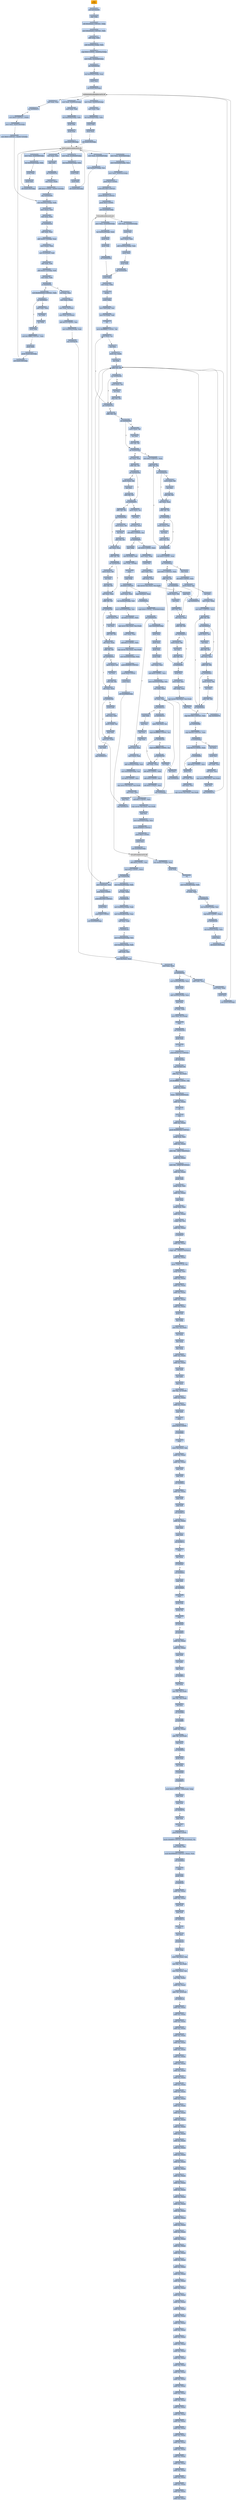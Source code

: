 digraph G {
node[shape=rectangle,style=filled,fillcolor=lightsteelblue,color=lightsteelblue]
bgcolor="transparent"
a0x0040e000pusha_[label="start\npusha ",color="lightgrey",fillcolor="orange"];
a0x0040e001call_0x0040e006[label="0x0040e001\ncall 0x0040e006"];
a0x0040e006popl_ebp[label="0x0040e006\npopl %ebp"];
a0x0040e007subl_0x444a0aUINT32_ebp[label="0x0040e007\nsubl $0x444a0a<UINT32>, %ebp"];
a0x0040e00dmovl_0x444a04UINT32_ebx[label="0x0040e00d\nmovl $0x444a04<UINT32>, %ebx"];
a0x0040e012addl_ebp_ebx[label="0x0040e012\naddl %ebp, %ebx"];
a0x0040e014subl_0x4450b1ebp__ebx[label="0x0040e014\nsubl 0x4450b1(%ebp), %ebx"];
a0x0040e01acmpl_0x0UINT8_0x4450acebp_[label="0x0040e01a\ncmpl $0x0<UINT8>, 0x4450ac(%ebp)"];
a0x0040e021movl_ebx_0x444ebbebp_[label="0x0040e021\nmovl %ebx, 0x444ebb(%ebp)"];
a0x0040e027jne_0x0040e544[label="0x0040e027\njne 0x0040e544"];
a0x0040e02dleal_0x4450d1ebp__eax[label="0x0040e02d\nleal 0x4450d1(%ebp), %eax"];
a0x0040e033pushl_eax[label="0x0040e033\npushl %eax"];
a0x0040e034call_0x445194ebp_[label="0x0040e034\ncall 0x445194(%ebp)"];
GetModuleHandleA_kernel32_dll[label="GetModuleHandleA@kernel32.dll",color="lightgrey",fillcolor="lightgrey"];
a0x0040e03amovl_eax_0x4450cdebp_[label="0x0040e03a\nmovl %eax, 0x4450cd(%ebp)"];
a0x0040e040movl_eax_edi[label="0x0040e040\nmovl %eax, %edi"];
a0x0040e042leal_0x4450deebp__ebx[label="0x0040e042\nleal 0x4450de(%ebp), %ebx"];
a0x0040e048pushl_ebx[label="0x0040e048\npushl %ebx"];
a0x0040e049pushl_eax[label="0x0040e049\npushl %eax"];
a0x0040e04acall_0x445190ebp_[label="0x0040e04a\ncall 0x445190(%ebp)"];
GetProcAddress_kernel32_dll[label="GetProcAddress@kernel32.dll",color="lightgrey",fillcolor="lightgrey"];
a0x0040e050movl_eax_0x4450b9ebp_[label="0x0040e050\nmovl %eax, 0x4450b9(%ebp)"];
a0x0040e056leal_0x4450ebebp__ebx[label="0x0040e056\nleal 0x4450eb(%ebp), %ebx"];
a0x0040e05cpushl_ebx[label="0x0040e05c\npushl %ebx"];
a0x0040e05dpushl_edi[label="0x0040e05d\npushl %edi"];
a0x0040e05ecall_0x445190ebp_[label="0x0040e05e\ncall 0x445190(%ebp)"];
a0x0040e064movl_eax_0x4450bdebp_[label="0x0040e064\nmovl %eax, 0x4450bd(%ebp)"];
a0x0040e06amovl_0x444ebbebp__eax[label="0x0040e06a\nmovl 0x444ebb(%ebp), %eax"];
a0x0040e070movl_eax_0x4450acebp_[label="0x0040e070\nmovl %eax, 0x4450ac(%ebp)"];
a0x0040e076pushl_0x4UINT8[label="0x0040e076\npushl $0x4<UINT8>"];
a0x0040e078pushl_0x1000UINT32[label="0x0040e078\npushl $0x1000<UINT32>"];
a0x0040e07dpushl_0x49aUINT32[label="0x0040e07d\npushl $0x49a<UINT32>"];
a0x0040e082pushl_0x0UINT8[label="0x0040e082\npushl $0x0<UINT8>"];
a0x0040e084call_0x4450b9ebp_[label="0x0040e084\ncall 0x4450b9(%ebp)"];
VirtualAlloc_kernel32_dll[label="VirtualAlloc@kernel32.dll",color="lightgrey",fillcolor="lightgrey"];
a0x0040e08amovl_eax_0x4450b5ebp_[label="0x0040e08a\nmovl %eax, 0x4450b5(%ebp)"];
a0x0040e090leal_0x444acfebp__ebx[label="0x0040e090\nleal 0x444acf(%ebp), %ebx"];
a0x0040e096pushl_eax[label="0x0040e096\npushl %eax"];
a0x0040e097pushl_ebx[label="0x0040e097\npushl %ebx"];
a0x0040e098call_0x0040e565[label="0x0040e098\ncall 0x0040e565"];
a0x0040e565pushl_ebp[label="0x0040e565\npushl %ebp"];
a0x0040e566movl_esp_ebp[label="0x0040e566\nmovl %esp, %ebp"];
a0x0040e568pusha_[label="0x0040e568\npusha "];
a0x0040e569pushl_ebp[label="0x0040e569\npushl %ebp"];
a0x0040e56amovl_0x8ebp__esi[label="0x0040e56a\nmovl 0x8(%ebp), %esi"];
a0x0040e56dmovl_0xcebp__edi[label="0x0040e56d\nmovl 0xc(%ebp), %edi"];
a0x0040e570cld_[label="0x0040e570\ncld "];
a0x0040e571movb_0xffffff80UINT8_dl[label="0x0040e571\nmovb $0xffffff80<UINT8>, %dl"];
a0x0040e573movb_esi__al[label="0x0040e573\nmovb (%esi), %al"];
a0x0040e575incl_esi[label="0x0040e575\nincl %esi"];
a0x0040e576movb_al_edi_[label="0x0040e576\nmovb %al, (%edi)"];
a0x0040e578incl_edi[label="0x0040e578\nincl %edi"];
a0x0040e579addb_dl_dl[label="0x0040e579\naddb %dl, %dl"];
a0x0040e57bjne_0x0040e582[label="0x0040e57b\njne 0x0040e582"];
a0x0040e57dmovb_esi__dl[label="0x0040e57d\nmovb (%esi), %dl"];
a0x0040e57fincl_esi[label="0x0040e57f\nincl %esi"];
a0x0040e580adcb_dl_dl[label="0x0040e580\nadcb %dl, %dl"];
a0x0040e582jae_0x0040e573[label="0x0040e582\njae 0x0040e573"];
a0x0040e584addb_dl_dl[label="0x0040e584\naddb %dl, %dl"];
a0x0040e586jne_0x0040e58d[label="0x0040e586\njne 0x0040e58d"];
a0x0040e58djae_0x0040e5d9[label="0x0040e58d\njae 0x0040e5d9"];
a0x0040e58fxorl_eax_eax[label="0x0040e58f\nxorl %eax, %eax"];
a0x0040e591addb_dl_dl[label="0x0040e591\naddb %dl, %dl"];
a0x0040e593jne_0x0040e59a[label="0x0040e593\njne 0x0040e59a"];
a0x0040e59ajae_0x0040e676[label="0x0040e59a\njae 0x0040e676"];
a0x0040e5a0addb_dl_dl[label="0x0040e5a0\naddb %dl, %dl"];
a0x0040e5a2jne_0x0040e5a9[label="0x0040e5a2\njne 0x0040e5a9"];
a0x0040e5a9adcl_eax_eax[label="0x0040e5a9\nadcl %eax, %eax"];
a0x0040e5abaddb_dl_dl[label="0x0040e5ab\naddb %dl, %dl"];
a0x0040e5adjne_0x0040e5b4[label="0x0040e5ad\njne 0x0040e5b4"];
a0x0040e5afmovb_esi__dl[label="0x0040e5af\nmovb (%esi), %dl"];
a0x0040e5b1incl_esi[label="0x0040e5b1\nincl %esi"];
a0x0040e5b2adcb_dl_dl[label="0x0040e5b2\nadcb %dl, %dl"];
a0x0040e5b4adcl_eax_eax[label="0x0040e5b4\nadcl %eax, %eax"];
a0x0040e5b6addb_dl_dl[label="0x0040e5b6\naddb %dl, %dl"];
a0x0040e5b8jne_0x0040e5bf[label="0x0040e5b8\njne 0x0040e5bf"];
a0x0040e5bfadcl_eax_eax[label="0x0040e5bf\nadcl %eax, %eax"];
a0x0040e5c1addb_dl_dl[label="0x0040e5c1\naddb %dl, %dl"];
a0x0040e5c3jne_0x0040e5ca[label="0x0040e5c3\njne 0x0040e5ca"];
a0x0040e5caadcl_eax_eax[label="0x0040e5ca\nadcl %eax, %eax"];
a0x0040e5ccje_0x0040e5d4[label="0x0040e5cc\nje 0x0040e5d4"];
a0x0040e5d4movb_al_edi_[label="0x0040e5d4\nmovb %al, (%edi)"];
a0x0040e5d6incl_edi[label="0x0040e5d6\nincl %edi"];
a0x0040e5d7jmp_0x0040e579[label="0x0040e5d7\njmp 0x0040e579"];
a0x0040e5a4movb_esi__dl[label="0x0040e5a4\nmovb (%esi), %dl"];
a0x0040e5a6incl_esi[label="0x0040e5a6\nincl %esi"];
a0x0040e5a7adcb_dl_dl[label="0x0040e5a7\nadcb %dl, %dl"];
a0x0040e5d9movl_0x1UINT32_eax[label="0x0040e5d9\nmovl $0x1<UINT32>, %eax"];
a0x0040e5deaddb_dl_dl[label="0x0040e5de\naddb %dl, %dl"];
a0x0040e5e0jne_0x0040e5e7[label="0x0040e5e0\njne 0x0040e5e7"];
a0x0040e5e7adcl_eax_eax[label="0x0040e5e7\nadcl %eax, %eax"];
a0x0040e5e9addb_dl_dl[label="0x0040e5e9\naddb %dl, %dl"];
a0x0040e5ebjne_0x0040e5f2[label="0x0040e5eb\njne 0x0040e5f2"];
a0x0040e5f2jb_0x0040e5de[label="0x0040e5f2\njb 0x0040e5de"];
a0x0040e5f4subl_0x2UINT8_eax[label="0x0040e5f4\nsubl $0x2<UINT8>, %eax"];
a0x0040e5f7jne_0x0040e621[label="0x0040e5f7\njne 0x0040e621"];
a0x0040e621decl_eax[label="0x0040e621\ndecl %eax"];
a0x0040e622shll_0x8UINT8_eax[label="0x0040e622\nshll $0x8<UINT8>, %eax"];
a0x0040e625movb_esi__al[label="0x0040e625\nmovb (%esi), %al"];
a0x0040e627incl_esi[label="0x0040e627\nincl %esi"];
a0x0040e628movl_eax_ebp[label="0x0040e628\nmovl %eax, %ebp"];
a0x0040e62amovl_0x1UINT32_ecx[label="0x0040e62a\nmovl $0x1<UINT32>, %ecx"];
a0x0040e62faddb_dl_dl[label="0x0040e62f\naddb %dl, %dl"];
a0x0040e631jne_0x0040e638[label="0x0040e631\njne 0x0040e638"];
a0x0040e633movb_esi__dl[label="0x0040e633\nmovb (%esi), %dl"];
a0x0040e635incl_esi[label="0x0040e635\nincl %esi"];
a0x0040e636adcb_dl_dl[label="0x0040e636\nadcb %dl, %dl"];
a0x0040e638adcl_ecx_ecx[label="0x0040e638\nadcl %ecx, %ecx"];
a0x0040e63aaddb_dl_dl[label="0x0040e63a\naddb %dl, %dl"];
a0x0040e63cjne_0x0040e643[label="0x0040e63c\njne 0x0040e643"];
a0x0040e643jb_0x0040e62f[label="0x0040e643\njb 0x0040e62f"];
a0x0040e645cmpl_0x7d00UINT32_eax[label="0x0040e645\ncmpl $0x7d00<UINT32>, %eax"];
a0x0040e64ajae_0x0040e666[label="0x0040e64a\njae 0x0040e666"];
a0x0040e64ccmpl_0x500UINT32_eax[label="0x0040e64c\ncmpl $0x500<UINT32>, %eax"];
a0x0040e651jb_0x0040e661[label="0x0040e651\njb 0x0040e661"];
a0x0040e661cmpl_0x7fUINT8_eax[label="0x0040e661\ncmpl $0x7f<UINT8>, %eax"];
a0x0040e664ja_0x0040e669[label="0x0040e664\nja 0x0040e669"];
a0x0040e666addl_0x2UINT8_ecx[label="0x0040e666\naddl $0x2<UINT8>, %ecx"];
a0x0040e669pushl_esi[label="0x0040e669\npushl %esi"];
a0x0040e66amovl_edi_esi[label="0x0040e66a\nmovl %edi, %esi"];
a0x0040e66csubl_eax_esi[label="0x0040e66c\nsubl %eax, %esi"];
a0x0040e66erepz_movsb_ds_esi__es_edi_[label="0x0040e66e\nrepz movsb %ds:(%esi), %es:(%edi)"];
a0x0040e670popl_esi[label="0x0040e670\npopl %esi"];
a0x0040e671jmp_0x0040e579[label="0x0040e671\njmp 0x0040e579"];
a0x0040e5bamovb_esi__dl[label="0x0040e5ba\nmovb (%esi), %dl"];
a0x0040e5bcincl_esi[label="0x0040e5bc\nincl %esi"];
a0x0040e5bdadcb_dl_dl[label="0x0040e5bd\nadcb %dl, %dl"];
a0x0040e5f9movl_0x1UINT32_ecx[label="0x0040e5f9\nmovl $0x1<UINT32>, %ecx"];
a0x0040e5feaddb_dl_dl[label="0x0040e5fe\naddb %dl, %dl"];
a0x0040e600jne_0x0040e607[label="0x0040e600\njne 0x0040e607"];
a0x0040e607adcl_ecx_ecx[label="0x0040e607\nadcl %ecx, %ecx"];
a0x0040e609addb_dl_dl[label="0x0040e609\naddb %dl, %dl"];
a0x0040e60bjne_0x0040e612[label="0x0040e60b\njne 0x0040e612"];
a0x0040e612jb_0x0040e5fe[label="0x0040e612\njb 0x0040e5fe"];
a0x0040e602movb_esi__dl[label="0x0040e602\nmovb (%esi), %dl"];
a0x0040e604incl_esi[label="0x0040e604\nincl %esi"];
a0x0040e605adcb_dl_dl[label="0x0040e605\nadcb %dl, %dl"];
a0x0040e614pushl_esi[label="0x0040e614\npushl %esi"];
a0x0040e615movl_edi_esi[label="0x0040e615\nmovl %edi, %esi"];
a0x0040e617subl_ebp_esi[label="0x0040e617\nsubl %ebp, %esi"];
a0x0040e619repz_movsb_ds_esi__es_edi_[label="0x0040e619\nrepz movsb %ds:(%esi), %es:(%edi)"];
a0x0040e61bpopl_esi[label="0x0040e61b\npopl %esi"];
a0x0040e61cjmp_0x0040e579[label="0x0040e61c\njmp 0x0040e579"];
a0x0040e595movb_esi__dl[label="0x0040e595\nmovb (%esi), %dl"];
a0x0040e597incl_esi[label="0x0040e597\nincl %esi"];
a0x0040e598adcb_dl_dl[label="0x0040e598\nadcb %dl, %dl"];
a0x0040e676movb_esi__al[label="0x0040e676\nmovb (%esi), %al"];
a0x0040e678incl_esi[label="0x0040e678\nincl %esi"];
a0x0040e679xorl_ecx_ecx[label="0x0040e679\nxorl %ecx, %ecx"];
a0x0040e67bshrb_0x1UINT8_al[label="0x0040e67b\nshrb $0x1<UINT8>, %al"];
a0x0040e67eje_0x0040e692[label="0x0040e67e\nje 0x0040e692"];
a0x0040e680adcl_0x2UINT8_ecx[label="0x0040e680\nadcl $0x2<UINT8>, %ecx"];
a0x0040e683movl_eax_ebp[label="0x0040e683\nmovl %eax, %ebp"];
a0x0040e685pushl_esi[label="0x0040e685\npushl %esi"];
a0x0040e686movl_edi_esi[label="0x0040e686\nmovl %edi, %esi"];
a0x0040e688subl_eax_esi[label="0x0040e688\nsubl %eax, %esi"];
a0x0040e68arepz_movsb_ds_esi__es_edi_[label="0x0040e68a\nrepz movsb %ds:(%esi), %es:(%edi)"];
a0x0040e68cpopl_esi[label="0x0040e68c\npopl %esi"];
a0x0040e68djmp_0x0040e579[label="0x0040e68d\njmp 0x0040e579"];
a0x0040e63emovb_esi__dl[label="0x0040e63e\nmovb (%esi), %dl"];
a0x0040e640incl_esi[label="0x0040e640\nincl %esi"];
a0x0040e641adcb_dl_dl[label="0x0040e641\nadcb %dl, %dl"];
a0x0040e588movb_esi__dl[label="0x0040e588\nmovb (%esi), %dl"];
a0x0040e58aincl_esi[label="0x0040e58a\nincl %esi"];
a0x0040e58badcb_dl_dl[label="0x0040e58b\nadcb %dl, %dl"];
a0x0040e5cepushl_edi[label="0x0040e5ce\npushl %edi"];
a0x0040e5cfsubl_eax_edi[label="0x0040e5cf\nsubl %eax, %edi"];
a0x0040e5d1movb_edi__al[label="0x0040e5d1\nmovb (%edi), %al"];
a0x0040e5d3popl_edi[label="0x0040e5d3\npopl %edi"];
a0x0040e5c5movb_esi__dl[label="0x0040e5c5\nmovb (%esi), %dl"];
a0x0040e5c7incl_esi[label="0x0040e5c7\nincl %esi"];
a0x0040e5c8adcb_dl_dl[label="0x0040e5c8\nadcb %dl, %dl"];
a0x0040e5edmovb_esi__dl[label="0x0040e5ed\nmovb (%esi), %dl"];
a0x0040e5efincl_esi[label="0x0040e5ef\nincl %esi"];
a0x0040e5f0adcb_dl_dl[label="0x0040e5f0\nadcb %dl, %dl"];
a0x0040e60dmovb_esi__dl[label="0x0040e60d\nmovb (%esi), %dl"];
a0x0040e60fincl_esi[label="0x0040e60f\nincl %esi"];
a0x0040e610adcb_dl_dl[label="0x0040e610\nadcb %dl, %dl"];
a0x0040e5e2movb_esi__dl[label="0x0040e5e2\nmovb (%esi), %dl"];
a0x0040e5e4incl_esi[label="0x0040e5e4\nincl %esi"];
a0x0040e5e5adcb_dl_dl[label="0x0040e5e5\nadcb %dl, %dl"];
a0x0040e692popl_ebp[label="0x0040e692\npopl %ebp"];
a0x0040e693subl_0xcebp__edi[label="0x0040e693\nsubl 0xc(%ebp), %edi"];
a0x0040e696movl_edi__4ebp_[label="0x0040e696\nmovl %edi, -4(%ebp)"];
a0x0040e699popa_[label="0x0040e699\npopa "];
a0x0040e69apopl_ebp[label="0x0040e69a\npopl %ebp"];
a0x0040e69bret_0x8UINT16[label="0x0040e69b\nret $0x8<UINT16>"];
a0x0040e09dmovl_eax_ecx[label="0x0040e09d\nmovl %eax, %ecx"];
a0x0040e09fleal_0x444acfebp__edi[label="0x0040e09f\nleal 0x444acf(%ebp), %edi"];
a0x0040e0a5movl_0x4450b5ebp__esi[label="0x0040e0a5\nmovl 0x4450b5(%ebp), %esi"];
a0x0040e0absarl_0x2UINT8_ecx[label="0x0040e0ab\nsarl $0x2<UINT8>, %ecx"];
a0x0040e0aerepz_movsl_ds_esi__es_edi_[label="0x0040e0ae\nrepz movsl %ds:(%esi), %es:(%edi)"];
a0x0040e0b0movl_eax_ecx[label="0x0040e0b0\nmovl %eax, %ecx"];
a0x0040e0b2andl_0x3UINT8_ecx[label="0x0040e0b2\nandl $0x3<UINT8>, %ecx"];
a0x0040e0b5repz_movsb_ds_esi__es_edi_[label="0x0040e0b5\nrepz movsb %ds:(%esi), %es:(%edi)"];
a0x0040e0b7movl_0x4450b5ebp__eax[label="0x0040e0b7\nmovl 0x4450b5(%ebp), %eax"];
a0x0040e0bdpushl_0x8000UINT32[label="0x0040e0bd\npushl $0x8000<UINT32>"];
a0x0040e0c2pushl_0x0UINT8[label="0x0040e0c2\npushl $0x0<UINT8>"];
a0x0040e0c4pushl_eax[label="0x0040e0c4\npushl %eax"];
a0x0040e0c5call_0x4450bdebp_[label="0x0040e0c5\ncall 0x4450bd(%ebp)"];
VirtualFree_kernel32_dll[label="VirtualFree@kernel32.dll",color="lightgrey",fillcolor="lightgrey"];
a0x0040e0cbleal_0x444c37ebp__eax[label="0x0040e0cb\nleal 0x444c37(%ebp), %eax"];
a0x0040e0d1pushl_eax[label="0x0040e0d1\npushl %eax"];
a0x0040e0d2ret[label="0x0040e0d2\nret"];
a0x0040e233movl_0x444adfebp__ebx[label="0x0040e233\nmovl 0x444adf(%ebp), %ebx"];
a0x0040e239orl_ebx_ebx[label="0x0040e239\norl %ebx, %ebx"];
a0x0040e23bje_0x0040e247[label="0x0040e23b\nje 0x0040e247"];
a0x0040e247leal_0x444af7ebp__esi[label="0x0040e247\nleal 0x444af7(%ebp), %esi"];
a0x0040e24dcmpl_0x0UINT8_esi_[label="0x0040e24d\ncmpl $0x0<UINT8>, (%esi)"];
a0x0040e250je_0x0040e365[label="0x0040e250\nje 0x0040e365"];
a0x0040e256leal_0x4450d1ebp__eax[label="0x0040e256\nleal 0x4450d1(%ebp), %eax"];
a0x0040e25cpushl_eax[label="0x0040e25c\npushl %eax"];
a0x0040e25dcall_0x445194ebp_[label="0x0040e25d\ncall 0x445194(%ebp)"];
a0x0040e263movl_eax_0x4450cdebp_[label="0x0040e263\nmovl %eax, 0x4450cd(%ebp)"];
a0x0040e269movl_eax_edi[label="0x0040e269\nmovl %eax, %edi"];
a0x0040e26bleal_0x4450deebp__ebx[label="0x0040e26b\nleal 0x4450de(%ebp), %ebx"];
a0x0040e271pushl_ebx[label="0x0040e271\npushl %ebx"];
a0x0040e272pushl_eax[label="0x0040e272\npushl %eax"];
a0x0040e273call_0x445190ebp_[label="0x0040e273\ncall 0x445190(%ebp)"];
a0x0040e279movl_eax_0x4450b9ebp_[label="0x0040e279\nmovl %eax, 0x4450b9(%ebp)"];
a0x0040e27fleal_0x4450ebebp__ebx[label="0x0040e27f\nleal 0x4450eb(%ebp), %ebx"];
a0x0040e285pushl_ebx[label="0x0040e285\npushl %ebx"];
a0x0040e286pushl_edi[label="0x0040e286\npushl %edi"];
a0x0040e287call_0x445190ebp_[label="0x0040e287\ncall 0x445190(%ebp)"];
a0x0040e28dmovl_eax_0x4450bdebp_[label="0x0040e28d\nmovl %eax, 0x4450bd(%ebp)"];
a0x0040e293leal_0x444af7ebp__esi[label="0x0040e293\nleal 0x444af7(%ebp), %esi"];
a0x0040e299movl_0x4esi__eax[label="0x0040e299\nmovl 0x4(%esi), %eax"];
a0x0040e29cpushl_0x4UINT8[label="0x0040e29c\npushl $0x4<UINT8>"];
a0x0040e29epushl_0x1000UINT32[label="0x0040e29e\npushl $0x1000<UINT32>"];
a0x0040e2a3pushl_eax[label="0x0040e2a3\npushl %eax"];
a0x0040e2a4pushl_0x0UINT8[label="0x0040e2a4\npushl $0x0<UINT8>"];
a0x0040e2a6call_0x4450b9ebp_[label="0x0040e2a6\ncall 0x4450b9(%ebp)"];
a0x0040e2acmovl_eax_0x4450b5ebp_[label="0x0040e2ac\nmovl %eax, 0x4450b5(%ebp)"];
a0x0040e2b2pushl_esi[label="0x0040e2b2\npushl %esi"];
a0x0040e2b3movl_esi__ebx[label="0x0040e2b3\nmovl (%esi), %ebx"];
a0x0040e2b5addl_0x4450acebp__ebx[label="0x0040e2b5\naddl 0x4450ac(%ebp), %ebx"];
a0x0040e2bbpushl_eax[label="0x0040e2bb\npushl %eax"];
a0x0040e2bcpushl_ebx[label="0x0040e2bc\npushl %ebx"];
a0x0040e2bdcall_0x0040e565[label="0x0040e2bd\ncall 0x0040e565"];
a0x0040e653incl_ecx[label="0x0040e653\nincl %ecx"];
a0x0040e654pushl_esi[label="0x0040e654\npushl %esi"];
a0x0040e655movl_edi_esi[label="0x0040e655\nmovl %edi, %esi"];
a0x0040e657subl_eax_esi[label="0x0040e657\nsubl %eax, %esi"];
a0x0040e659repz_movsb_ds_esi__es_edi_[label="0x0040e659\nrepz movsb %ds:(%esi), %es:(%edi)"];
a0x0040e65bpopl_esi[label="0x0040e65b\npopl %esi"];
a0x0040e65cjmp_0x0040e579[label="0x0040e65c\njmp 0x0040e579"];
a0x0040e2c2cmpl_0x4esi__eax[label="0x0040e2c2\ncmpl 0x4(%esi), %eax"];
a0x0040e2c5je_0x0040e2d2[label="0x0040e2c5\nje 0x0040e2d2"];
a0x0040e2d2cmpb_0x0UINT8_0x4450b0ebp_[label="0x0040e2d2\ncmpb $0x0<UINT8>, 0x4450b0(%ebp)"];
a0x0040e2d9jne_0x0040e316[label="0x0040e2d9\njne 0x0040e316"];
a0x0040e2dbincb_0x4450b0ebp_[label="0x0040e2db\nincb 0x4450b0(%ebp)"];
a0x0040e2e1pushl_eax[label="0x0040e2e1\npushl %eax"];
a0x0040e2e2pushl_ecx[label="0x0040e2e2\npushl %ecx"];
a0x0040e2e3pushl_esi[label="0x0040e2e3\npushl %esi"];
a0x0040e2e4pushl_ebx[label="0x0040e2e4\npushl %ebx"];
a0x0040e2e5movl_eax_ecx[label="0x0040e2e5\nmovl %eax, %ecx"];
a0x0040e2e7subl_0x6UINT8_ecx[label="0x0040e2e7\nsubl $0x6<UINT8>, %ecx"];
a0x0040e2eamovl_0x4450b5ebp__esi[label="0x0040e2ea\nmovl 0x4450b5(%ebp), %esi"];
a0x0040e2f0xorl_ebx_ebx[label="0x0040e2f0\nxorl %ebx, %ebx"];
a0x0040e2f2orl_ecx_ecx[label="0x0040e2f2\norl %ecx, %ecx"];
a0x0040e2f4je_0x0040e312[label="0x0040e2f4\nje 0x0040e312"];
a0x0040e2f6js_0x0040e312[label="0x0040e2f6\njs 0x0040e312"];
a0x0040e2f8lodsb_ds_esi__al[label="0x0040e2f8\nlodsb %ds:(%esi), %al"];
a0x0040e2f9cmpb_0xffffffe8UINT8_al[label="0x0040e2f9\ncmpb $0xffffffe8<UINT8>, %al"];
a0x0040e2fbje_0x0040e305[label="0x0040e2fb\nje 0x0040e305"];
a0x0040e2fdcmpb_0xffffffe9UINT8_al[label="0x0040e2fd\ncmpb $0xffffffe9<UINT8>, %al"];
a0x0040e2ffje_0x0040e305[label="0x0040e2ff\nje 0x0040e305"];
a0x0040e301incl_ebx[label="0x0040e301\nincl %ebx"];
a0x0040e302decl_ecx[label="0x0040e302\ndecl %ecx"];
a0x0040e303jmp_0x0040e2f2[label="0x0040e303\njmp 0x0040e2f2"];
a0x0040e305subl_ebx_esi_[label="0x0040e305\nsubl %ebx, (%esi)"];
a0x0040e307addl_0x5UINT8_ebx[label="0x0040e307\naddl $0x5<UINT8>, %ebx"];
a0x0040e30aaddl_0x4UINT8_esi[label="0x0040e30a\naddl $0x4<UINT8>, %esi"];
a0x0040e30dsubl_0x5UINT8_ecx[label="0x0040e30d\nsubl $0x5<UINT8>, %ecx"];
a0x0040e310jmp_0x0040e2f2[label="0x0040e310\njmp 0x0040e2f2"];
a0x0040e312popl_ebx[label="0x0040e312\npopl %ebx"];
a0x0040e313popl_esi[label="0x0040e313\npopl %esi"];
a0x0040e314popl_ecx[label="0x0040e314\npopl %ecx"];
a0x0040e315popl_eax[label="0x0040e315\npopl %eax"];
a0x0040e316movl_eax_ecx[label="0x0040e316\nmovl %eax, %ecx"];
a0x0040e318movl_esi__edi[label="0x0040e318\nmovl (%esi), %edi"];
a0x0040e31aaddl_0x4450acebp__edi[label="0x0040e31a\naddl 0x4450ac(%ebp), %edi"];
a0x0040e320movl_0x4450b5ebp__esi[label="0x0040e320\nmovl 0x4450b5(%ebp), %esi"];
a0x0040e326sarl_0x2UINT8_ecx[label="0x0040e326\nsarl $0x2<UINT8>, %ecx"];
a0x0040e329repz_movsl_ds_esi__es_edi_[label="0x0040e329\nrepz movsl %ds:(%esi), %es:(%edi)"];
a0x0040e32bmovl_eax_ecx[label="0x0040e32b\nmovl %eax, %ecx"];
a0x0040e32dandl_0x3UINT8_ecx[label="0x0040e32d\nandl $0x3<UINT8>, %ecx"];
a0x0040e330repz_movsb_ds_esi__es_edi_[label="0x0040e330\nrepz movsb %ds:(%esi), %es:(%edi)"];
a0x0040e332popl_esi[label="0x0040e332\npopl %esi"];
a0x0040e333movl_0x4450b5ebp__eax[label="0x0040e333\nmovl 0x4450b5(%ebp), %eax"];
a0x0040e339pushl_0x8000UINT32[label="0x0040e339\npushl $0x8000<UINT32>"];
a0x0040e33epushl_0x0UINT8[label="0x0040e33e\npushl $0x0<UINT8>"];
a0x0040e340pushl_eax[label="0x0040e340\npushl %eax"];
a0x0040e341call_0x4450bdebp_[label="0x0040e341\ncall 0x4450bd(%ebp)"];
a0x0040e347addl_0x8UINT8_esi[label="0x0040e347\naddl $0x8<UINT8>, %esi"];
a0x0040e34acmpl_0x0UINT8_esi_[label="0x0040e34a\ncmpl $0x0<UINT8>, (%esi)"];
a0x0040e34djne_0x0040e299[label="0x0040e34d\njne 0x0040e299"];
a0x0040e353movl_0x444adfebp__ebx[label="0x0040e353\nmovl 0x444adf(%ebp), %ebx"];
a0x0040e359orl_ebx_ebx[label="0x0040e359\norl %ebx, %ebx"];
a0x0040e35bje_0x0040e365[label="0x0040e35b\nje 0x0040e365"];
a0x0040e365movl_0x4450acebp__edx[label="0x0040e365\nmovl 0x4450ac(%ebp), %edx"];
a0x0040e36bmovl_0x444adbebp__eax[label="0x0040e36b\nmovl 0x444adb(%ebp), %eax"];
a0x0040e371subl_eax_edx[label="0x0040e371\nsubl %eax, %edx"];
a0x0040e373je_0x0040e3ee[label="0x0040e373\nje 0x0040e3ee"];
a0x0040e3eemovl_0x444aebebp__esi[label="0x0040e3ee\nmovl 0x444aeb(%ebp), %esi"];
a0x0040e3f4movl_0x4450acebp__edx[label="0x0040e3f4\nmovl 0x4450ac(%ebp), %edx"];
a0x0040e3faaddl_edx_esi[label="0x0040e3fa\naddl %edx, %esi"];
a0x0040e3fcmovl_0xcesi__eax[label="0x0040e3fc\nmovl 0xc(%esi), %eax"];
a0x0040e3fftestl_eax_eax[label="0x0040e3ff\ntestl %eax, %eax"];
a0x0040e401je_0x0040e544[label="0x0040e401\nje 0x0040e544"];
a0x0040e407addl_edx_eax[label="0x0040e407\naddl %edx, %eax"];
a0x0040e409movl_eax_ebx[label="0x0040e409\nmovl %eax, %ebx"];
a0x0040e40bpushl_eax[label="0x0040e40b\npushl %eax"];
a0x0040e40ccall_0x445194ebp_[label="0x0040e40c\ncall 0x445194(%ebp)"];
a0x0040e412testl_eax_eax[label="0x0040e412\ntestl %eax, %eax"];
a0x0040e414jne_0x0040e47d[label="0x0040e414\njne 0x0040e47d"];
a0x0040e47dmovl_0x0UINT32_ebx_[label="0x0040e47d\nmovl $0x0<UINT32>, (%ebx)"];
a0x0040e483movl_eax_0x44516eebp_[label="0x0040e483\nmovl %eax, 0x44516e(%ebp)"];
a0x0040e489movl_0x0UINT32_0x445172ebp_[label="0x0040e489\nmovl $0x0<UINT32>, 0x445172(%ebp)"];
a0x0040e493movl_0x4450acebp__edx[label="0x0040e493\nmovl 0x4450ac(%ebp), %edx"];
a0x0040e499movl_esi__eax[label="0x0040e499\nmovl (%esi), %eax"];
a0x0040e49btestl_eax_eax[label="0x0040e49b\ntestl %eax, %eax"];
a0x0040e49djne_0x0040e4a2[label="0x0040e49d\njne 0x0040e4a2"];
a0x0040e4a2addl_edx_eax[label="0x0040e4a2\naddl %edx, %eax"];
a0x0040e4a4addl_0x445172ebp__eax[label="0x0040e4a4\naddl 0x445172(%ebp), %eax"];
a0x0040e4aamovl_eax__ebx[label="0x0040e4aa\nmovl (%eax), %ebx"];
a0x0040e4acmovl_0x10esi__edi[label="0x0040e4ac\nmovl 0x10(%esi), %edi"];
a0x0040e4afaddl_edx_edi[label="0x0040e4af\naddl %edx, %edi"];
a0x0040e4b1addl_0x445172ebp__edi[label="0x0040e4b1\naddl 0x445172(%ebp), %edi"];
a0x0040e4b7testl_ebx_ebx[label="0x0040e4b7\ntestl %ebx, %ebx"];
a0x0040e4b9je_0x0040e52c[label="0x0040e4b9\nje 0x0040e52c"];
a0x0040e4bbtestl_0x80000000UINT32_ebx[label="0x0040e4bb\ntestl $0x80000000<UINT32>, %ebx"];
a0x0040e4c1jne_0x0040e4c7[label="0x0040e4c1\njne 0x0040e4c7"];
a0x0040e4c3addl_edx_ebx[label="0x0040e4c3\naddl %edx, %ebx"];
a0x0040e4c5incl_ebx[label="0x0040e4c5\nincl %ebx"];
a0x0040e4c6incl_ebx[label="0x0040e4c6\nincl %ebx"];
a0x0040e4c7pushl_ebx[label="0x0040e4c7\npushl %ebx"];
a0x0040e4c8andl_0x7fffffffUINT32_ebx[label="0x0040e4c8\nandl $0x7fffffff<UINT32>, %ebx"];
a0x0040e4cepushl_ebx[label="0x0040e4ce\npushl %ebx"];
a0x0040e4cfpushl_0x44516eebp_[label="0x0040e4cf\npushl 0x44516e(%ebp)"];
a0x0040e4d5call_0x445190ebp_[label="0x0040e4d5\ncall 0x445190(%ebp)"];
a0x0040e4dbtestl_eax_eax[label="0x0040e4db\ntestl %eax, %eax"];
a0x0040e4ddpopl_ebx[label="0x0040e4dd\npopl %ebx"];
a0x0040e4dejne_0x0040e51e[label="0x0040e4de\njne 0x0040e51e"];
a0x0040e51emovl_eax_edi_[label="0x0040e51e\nmovl %eax, (%edi)"];
a0x0040e520addl_0x4UINT8_0x445172ebp_[label="0x0040e520\naddl $0x4<UINT8>, 0x445172(%ebp)"];
a0x0040e527jmp_0x0040e493[label="0x0040e527\njmp 0x0040e493"];
a0x0040e52cxorl_eax_eax[label="0x0040e52c\nxorl %eax, %eax"];
a0x0040e52emovl_eax_esi_[label="0x0040e52e\nmovl %eax, (%esi)"];
a0x0040e530movl_eax_0xcesi_[label="0x0040e530\nmovl %eax, 0xc(%esi)"];
a0x0040e533movl_eax_0x10esi_[label="0x0040e533\nmovl %eax, 0x10(%esi)"];
a0x0040e536addl_0x14UINT8_esi[label="0x0040e536\naddl $0x14<UINT8>, %esi"];
a0x0040e539movl_0x4450acebp__edx[label="0x0040e539\nmovl 0x4450ac(%ebp), %edx"];
a0x0040e53fjmp_0x0040e3fc[label="0x0040e53f\njmp 0x0040e3fc"];
a0x0040e544movl_0x444aefebp__eax[label="0x0040e544\nmovl 0x444aef(%ebp), %eax"];
a0x0040e54apushl_eax[label="0x0040e54a\npushl %eax"];
a0x0040e54baddl_0x4450acebp__eax[label="0x0040e54b\naddl 0x4450ac(%ebp), %eax"];
a0x0040e551popl_ebx[label="0x0040e551\npopl %ebx"];
a0x0040e552orl_ebx_ebx[label="0x0040e552\norl %ebx, %ebx"];
a0x0040e554movl_eax_0x1cesp_[label="0x0040e554\nmovl %eax, 0x1c(%esp)"];
a0x0040e558popa_[label="0x0040e558\npopa "];
a0x0040e559jne_0x0040e563[label="0x0040e559\njne 0x0040e563"];
a0x0040e563pushl_eax[label="0x0040e563\npushl %eax"];
a0x0040e564ret[label="0x0040e564\nret"];
a0x0040945cpushl_0x4017acUINT32[label="0x0040945c\npushl $0x4017ac<UINT32>"];
a0x00409461call_0x40162c[label="0x00409461\ncall 0x40162c"];
a0x0040162cjmp_0x00401100[label="0x0040162c\njmp 0x00401100"];
a0x00408cccaddb_al_fs_eax_[label="0x00408ccc\naddb %al, %fs:(%eax)"];
a0x00408ccforb_0xffffff90UINT8_dl[label="0x00408ccf\norb $0xffffff90<UINT8>, %dl"];
a0x00408cd2addb_al_eax_[label="0x00408cd2\naddb %al, (%eax)"];
a0x00408cd4fcoms__1863843840eax_[label="0x00408cd4\nfcoms -1863843840(%eax)"];
a0x00408cdaaddb_al_eax_[label="0x00408cda\naddb %al, (%eax)"];
a0x00408cdccli_[label="0x00408cdc\ncli "];
a0x00408cddnop_[label="0x00408cdd\nnop "];
a0x00408cdeaddb_al_eax_[label="0x00408cde\naddb %al, (%eax)"];
a0x00408ce0pushl_0x6800002UINT32[label="0x00408ce0\npushl $0x6800002<UINT32>"];
a0x00408ce5xchgl_eax_ecx[label="0x00408ce5\nxchgl %eax, %ecx"];
a0x00408ce6addb_al_eax_[label="0x00408ce6\naddb %al, (%eax)"];
a0x00408ce8adcb_dl__1860173824ecx_[label="0x00408ce8\nadcb %dl, -1860173824(%ecx)"];
a0x00408ceeaddb_al_eax_[label="0x00408cee\naddb %al, (%eax)"];
a0x00408cf0xorb_dl__1858076672ecx_[label="0x00408cf0\nxorb %dl, -1858076672(%ecx)"];
a0x00408cf6addb_al_eax_[label="0x00408cf6\naddb %al, (%eax)"];
a0x00408cf8pushl_edx[label="0x00408cf8\npushl %edx"];
a0x00408cf9xchgl_eax_ecx[label="0x00408cf9\nxchgl %eax, %ecx"];
a0x00408cfaaddb_al_eax_[label="0x00408cfa\naddb %al, (%eax)"];
a0x00408cfcpopl_esp[label="0x00408cfc\npopl %esp"];
a0x00408cfdxchgl_eax_ecx[label="0x00408cfd\nxchgl %eax, %ecx"];
a0x00408cfeaddb_al_eax_[label="0x00408cfe\naddb %al, (%eax)"];
a0x00408d00xchgw_ax_cx[label="0x00408d00\nxchgw %ax, %cx"];
a0x00408d02addb_al_eax_[label="0x00408d02\naddb %al, (%eax)"];
a0x00408d04js_0x408c97[label="0x00408d04\njs 0x408c97"];
a0x00408d06addb_al_eax_[label="0x00408d06\naddb %al, (%eax)"];
a0x00408d08xchgb_dl__1852833792ecx_[label="0x00408d08\nxchgb %dl, -1852833792(%ecx)"];
a0x00408d0eaddb_al_eax_[label="0x00408d0e\naddb %al, (%eax)"];
a0x00408d10movb__1342177135_al[label="0x00408d10\nmovb -1342177135, %al"];
a0x00408d15xchgl_eax_ecx[label="0x00408d15\nxchgl %eax, %ecx"];
a0x00408d16addb_al_eax_[label="0x00408d16\naddb %al, (%eax)"];
a0x00408d18addb_al_eax_[label="0x00408d18\naddb %al, (%eax)"];
a0x00408d1aaddb_al_eax_[label="0x00408d1a\naddb %al, (%eax)"];
a0x00408d1caddb_al_eax_[label="0x00408d1c\naddb %al, (%eax)"];
a0x00408d1eaddb_al_eax_[label="0x00408d1e\naddb %al, (%eax)"];
a0x00408d20pushl_esi[label="0x00408d20\npushl %esi"];
a0x00408d21decl_ebp[label="0x00408d21\ndecl %ebp"];
a0x00408d22xorb_ch_ss_esi_[label="0x00408d22\nxorb %ch, %ss:(%esi)"];
a0x00408d25incl_esp[label="0x00408d25\nincl %esp"];
a0x00408d26decl_esp[label="0x00408d26\ndecl %esp"];
a0x00408d27decl_esp[label="0x00408d27\ndecl %esp"];
a0x00408d28addb_al_eax_[label="0x00408d28\naddb %al, (%eax)"];
a0x00408d2aaddb_al_eax_[label="0x00408d2a\naddb %al, (%eax)"];
a0x00408d2cpopl_edi[label="0x00408d2c\npopl %edi"];
a0x00408d2dincl_ebx[label="0x00408d2d\nincl %ebx"];
a0x00408d2edecl_ecx[label="0x00408d2e\ndecl %ecx"];
a0x00408d2farpl_bp_0x73edi_[label="0x00408d2f\narpl %bp, 0x73(%edi)"];
a0x00408d32addb_al_eax_[label="0x00408d32\naddb %al, (%eax)"];
a0x00408d34addb_al_eax_[label="0x00408d34\naddb %al, (%eax)"];
a0x00408d36popl_edi[label="0x00408d36\npopl %edi"];
a0x00408d37popa_[label="0x00408d37\npopa "];
a0x00408d38pushl_0x5fUINT8[label="0x00408d38\npushl $0x5f<UINT8>"];
a0x00408d3bjo_0x408db2[label="0x00408d3b\njo 0x408db2"];
a0x00408d3epopa_[label="0x00408d3e\npopa "];
a0x00408d3foutsb_ds_esi__dx[label="0x00408d3f\noutsb %ds:(%esi), %dx"];
a0x00408d40addb_al_eax_[label="0x00408d40\naddb %al, (%eax)"];
a0x00408d42addb_al_eax_[label="0x00408d42\naddb %al, (%eax)"];
a0x00408d44popl_edi[label="0x00408d44\npopl %edi"];
a0x00408d45popl_edi[label="0x00408d45\npopl %edi"];
a0x00408d46jbe_0x408daa[label="0x00408d46\njbe 0x408daa"];
a0x00408daaaddb_al_eax_[label="0x00408daa\naddb %al, (%eax)"];
a0x00408dacpopl_edi[label="0x00408dac\npopl %edi"];
a0x00408dadpopl_edi[label="0x00408dad\npopl %edi"];
a0x00408daejbe_0x408e12[label="0x00408dae\njbe 0x408e12"];
a0x00408e12addb_al_eax_[label="0x00408e12\naddb %al, (%eax)"];
a0x00408e14popl_edi[label="0x00408e14\npopl %edi"];
a0x00408e15popl_edi[label="0x00408e15\npopl %edi"];
a0x00408e16jbe_0x408e7a[label="0x00408e16\njbe 0x408e7a"];
a0x00408e18popa_[label="0x00408e18\npopa "];
a0x00408e19decl_eax[label="0x00408e19\ndecl %eax"];
a0x00408e1ajb_0x408e81[label="0x00408e1a\njb 0x408e81"];
a0x00408e1cjae_0x408e93[label="0x00408e1c\njae 0x408e93"];
a0x00408e93popl_edi[label="0x00408e93\npopl %edi"];
a0x00408e94jbe_0x408ef8[label="0x00408e94\njbe 0x408ef8"];
a0x00408e96popa_[label="0x00408e96\npopa "];
a0x00408e97pushl_edx[label="0x00408e97\npushl %edx"];
a0x00408e98pushw_si[label="0x00408e98\npushw %si"];
a0x00408e9bpopa_[label="0x00408e9b\npopa "];
a0x00408e9cjb_0x408edf[label="0x00408e9c\njb 0x408edf"];
a0x00408e9ejb_0x408f19[label="0x00408e9e\njb 0x408f19"];
a0x00408ea0addb_al_eax_[label="0x00408ea0\naddb %al, (%eax)"];
a0x00408ea2addb_al_eax_[label="0x00408ea2\naddb %al, (%eax)"];
a0x00408ea4popl_edi[label="0x00408ea4\npopl %edi"];
a0x00408ea5incl_ebx[label="0x00408ea5\nincl %ebx"];
a0x00408ea6decl_ecx[label="0x00408ea6\ndecl %ecx"];
a0x00408ea7jae_0x408f12[label="0x00408ea7\njae 0x408f12"];
a0x00408f12incl_esp[label="0x00408f12\nincl %esp"];
a0x00408f13insb_dx_es_edi_[label="0x00408f13\ninsb %dx, %es:(%edi)"];
a0x00408f14insb_dx_es_edi_[label="0x00408f14\ninsb %dx, %es:(%edi)"];
a0x00408f15incl_esi[label="0x00408f15\nincl %esi"];
a0x00408f16jne_0x408f86[label="0x00408f16\njne 0x408f86"];
a0x00408f86ja_0x408f89[label="0x00408f86\nja 0x408f89"];
a0x00408f89addb_al_eax_[label="0x00408f89\naddb %al, (%eax)"];
a0x00408f8baddb_bl_0x43edi_[label="0x00408f8b\naddb %bl, 0x43(%edi)"];
a0x00408f8edecl_ecx[label="0x00408f8e\ndecl %ecx"];
a0x00408f8fjae_0x409002[label="0x00408f8f\njae 0x409002"];
a0x00409002pushl_eax[label="0x00409002\npushl %eax"];
a0x00409003incl_ebp[label="0x00409003\nincl %ebp"];
a0x00409004js_0x409069[label="0x00409004\njs 0x409069"];
a0x00409006jo_0x40907d[label="0x00409006\njo 0x40907d"];
a0x00409009imull_0x0UINT32_0x6eedi__ebp[label="0x00409009\nimull $0x0<UINT32>, 0x6e(%edi), %ebp"];
a0x00409010popl_edi[label="0x00409010\npopl %edi"];
a0x00409011popl_edi[label="0x00409011\npopl %edi"];
a0x00409012jbe_0x409076[label="0x00409012\njbe 0x409076"];
a0x00409076popl_edi[label="0x00409076\npopl %edi"];
a0x00409077popa_[label="0x00409077\npopa "];
a0x00409078pushl_0x5fUINT8[label="0x00409078\npushl $0x5f<UINT8>"];
a0x0040907bimulw_0x6d5fUINT16_fs_0x72esi__si[label="0x0040907b\nimulw $0x6d5f<UINT16>, %fs:0x72(%esi), %si"];
a0x00409082xorl_edx__esi[label="0x00409082\nxorl (%edx), %esi"];
a0x00409084imull_0x5f5f0000UINT32_eax__eax[label="0x00409084\nimull $0x5f5f0000<UINT32>, (%eax), %eax"];
a0x0040908ajbe_0x4090ee[label="0x0040908a\njbe 0x4090ee"];
a0x004090eepopa_[label="0x004090ee\npopa "];
a0x004090efpushl_ebx[label="0x004090ef\npushl %ebx"];
a0x004090f0je_0x409164[label="0x004090f0\nje 0x409164"];
a0x00409164addb_al_eax_[label="0x00409164\naddb %al, (%eax)"];
a0x00409166addb_al_eax_[label="0x00409166\naddb %al, (%eax)"];
a0x00409168popl_edi[label="0x00409168\npopl %edi"];
a0x00409169popl_edi[label="0x00409169\npopl %edi"];
a0x0040916ajbe_0x4091ce[label="0x0040916a\njbe 0x4091ce"];
a0x0040916cpopa_[label="0x0040916c\npopa "];
a0x0040916dincl_ecx[label="0x0040916d\nincl %ecx"];
a0x0040916ejb_0x4091e9[label="0x0040916e\njb 0x4091e9"];
a0x00409170pushl_ebp[label="0x00409170\npushl %ebp"];
a0x00409171outsb_ds_esi__dx[label="0x00409171\noutsb %ds:(%esi), %dx"];
a0x00409172insb_dx_es_edi_[label="0x00409172\ninsb %dx, %es:(%edi)"];
a0x00409173outsl_ds_esi__dx[label="0x00409173\noutsl %ds:(%esi), %dx"];
a0x00409174arpl_bp_ebx_[label="0x00409174\narpl %bp, (%ebx)"];
a0x00409177addb_al_eax_[label="0x00409177\naddb %al, (%eax)"];
a0x00409179addb_bl_0x5fedi_[label="0x00409179\naddb %bl, 0x5f(%edi)"];
a0x0040917cjbe_0x4091e0[label="0x0040917c\njbe 0x4091e0"];
a0x004091e0addb_al_eax_[label="0x004091e0\naddb %al, (%eax)"];
a0x004091e2addb_al_eax_[label="0x004091e2\naddb %al, (%eax)"];
a0x004091e4addb_al_eax_[label="0x004091e4\naddb %al, (%eax)"];
a0x004091e6addb_al_eax_[label="0x004091e6\naddb %al, (%eax)"];
a0x004091e8addb_al_eax_[label="0x004091e8\naddb %al, (%eax)"];
a0x004091eaaddb_al_eax_[label="0x004091ea\naddb %al, (%eax)"];
a0x004091ecaddb_al_eax_[label="0x004091ec\naddb %al, (%eax)"];
a0x004091eeaddb_al_eax_[label="0x004091ee\naddb %al, (%eax)"];
a0x004091f0addb_al_eax_[label="0x004091f0\naddb %al, (%eax)"];
a0x004091f2addb_al_eax_[label="0x004091f2\naddb %al, (%eax)"];
a0x004091f4addb_al_eax_[label="0x004091f4\naddb %al, (%eax)"];
a0x004091f6addb_al_eax_[label="0x004091f6\naddb %al, (%eax)"];
a0x004091f8addb_al_eax_[label="0x004091f8\naddb %al, (%eax)"];
a0x004091faaddb_al_eax_[label="0x004091fa\naddb %al, (%eax)"];
a0x004091fcaddb_al_eax_[label="0x004091fc\naddb %al, (%eax)"];
a0x004091feaddb_al_eax_[label="0x004091fe\naddb %al, (%eax)"];
a0x00409200addb_al_eax_[label="0x00409200\naddb %al, (%eax)"];
a0x00409202addb_al_eax_[label="0x00409202\naddb %al, (%eax)"];
a0x00409204addb_al_eax_[label="0x00409204\naddb %al, (%eax)"];
a0x00409206addb_al_eax_[label="0x00409206\naddb %al, (%eax)"];
a0x00409208addb_al_eax_[label="0x00409208\naddb %al, (%eax)"];
a0x0040920aaddb_al_eax_[label="0x0040920a\naddb %al, (%eax)"];
a0x0040920caddb_al_eax_[label="0x0040920c\naddb %al, (%eax)"];
a0x0040920eaddb_al_eax_[label="0x0040920e\naddb %al, (%eax)"];
a0x00409210addb_al_eax_[label="0x00409210\naddb %al, (%eax)"];
a0x00409212addb_al_eax_[label="0x00409212\naddb %al, (%eax)"];
a0x00409214addb_al_eax_[label="0x00409214\naddb %al, (%eax)"];
a0x00409216addb_al_eax_[label="0x00409216\naddb %al, (%eax)"];
a0x00409218addb_al_eax_[label="0x00409218\naddb %al, (%eax)"];
a0x0040921aaddb_al_eax_[label="0x0040921a\naddb %al, (%eax)"];
a0x0040921caddb_al_eax_[label="0x0040921c\naddb %al, (%eax)"];
a0x0040921eaddb_al_eax_[label="0x0040921e\naddb %al, (%eax)"];
a0x00409220addb_al_eax_[label="0x00409220\naddb %al, (%eax)"];
a0x00409222addb_al_eax_[label="0x00409222\naddb %al, (%eax)"];
a0x00409224addb_al_eax_[label="0x00409224\naddb %al, (%eax)"];
a0x00409226addb_al_eax_[label="0x00409226\naddb %al, (%eax)"];
a0x00409228addb_al_eax_[label="0x00409228\naddb %al, (%eax)"];
a0x0040922aaddb_al_eax_[label="0x0040922a\naddb %al, (%eax)"];
a0x0040922caddb_al_eax_[label="0x0040922c\naddb %al, (%eax)"];
a0x0040922eaddb_al_eax_[label="0x0040922e\naddb %al, (%eax)"];
a0x00409230addb_al_eax_[label="0x00409230\naddb %al, (%eax)"];
a0x00409232addb_al_eax_[label="0x00409232\naddb %al, (%eax)"];
a0x00409234addb_al_eax_[label="0x00409234\naddb %al, (%eax)"];
a0x00409236addb_al_eax_[label="0x00409236\naddb %al, (%eax)"];
a0x00409238addb_al_eax_[label="0x00409238\naddb %al, (%eax)"];
a0x0040923aaddb_al_eax_[label="0x0040923a\naddb %al, (%eax)"];
a0x0040923caddb_al_eax_[label="0x0040923c\naddb %al, (%eax)"];
a0x0040923eaddb_al_eax_[label="0x0040923e\naddb %al, (%eax)"];
a0x00409240addb_al_eax_[label="0x00409240\naddb %al, (%eax)"];
a0x00409242addb_al_eax_[label="0x00409242\naddb %al, (%eax)"];
a0x00409244addb_al_eax_[label="0x00409244\naddb %al, (%eax)"];
a0x00409246addb_al_eax_[label="0x00409246\naddb %al, (%eax)"];
a0x00409248addb_al_eax_[label="0x00409248\naddb %al, (%eax)"];
a0x0040924aaddb_al_eax_[label="0x0040924a\naddb %al, (%eax)"];
a0x0040924caddb_al_eax_[label="0x0040924c\naddb %al, (%eax)"];
a0x0040924eaddb_al_eax_[label="0x0040924e\naddb %al, (%eax)"];
a0x00409250addb_al_eax_[label="0x00409250\naddb %al, (%eax)"];
a0x00409252addb_al_eax_[label="0x00409252\naddb %al, (%eax)"];
a0x00409254addb_al_eax_[label="0x00409254\naddb %al, (%eax)"];
a0x00409256addb_al_eax_[label="0x00409256\naddb %al, (%eax)"];
a0x00409258addb_al_eax_[label="0x00409258\naddb %al, (%eax)"];
a0x0040925aaddb_al_eax_[label="0x0040925a\naddb %al, (%eax)"];
a0x0040925caddb_al_eax_[label="0x0040925c\naddb %al, (%eax)"];
a0x0040925eaddb_al_eax_[label="0x0040925e\naddb %al, (%eax)"];
a0x00409260addb_al_eax_[label="0x00409260\naddb %al, (%eax)"];
a0x00409262addb_al_eax_[label="0x00409262\naddb %al, (%eax)"];
a0x00409264addb_al_eax_[label="0x00409264\naddb %al, (%eax)"];
a0x00409266addb_al_eax_[label="0x00409266\naddb %al, (%eax)"];
a0x00409268addb_al_eax_[label="0x00409268\naddb %al, (%eax)"];
a0x0040926aaddb_al_eax_[label="0x0040926a\naddb %al, (%eax)"];
a0x0040926caddb_al_eax_[label="0x0040926c\naddb %al, (%eax)"];
a0x0040e000pusha_ -> a0x0040e001call_0x0040e006 [color="#000000"];
a0x0040e001call_0x0040e006 -> a0x0040e006popl_ebp [color="#000000"];
a0x0040e006popl_ebp -> a0x0040e007subl_0x444a0aUINT32_ebp [color="#000000"];
a0x0040e007subl_0x444a0aUINT32_ebp -> a0x0040e00dmovl_0x444a04UINT32_ebx [color="#000000"];
a0x0040e00dmovl_0x444a04UINT32_ebx -> a0x0040e012addl_ebp_ebx [color="#000000"];
a0x0040e012addl_ebp_ebx -> a0x0040e014subl_0x4450b1ebp__ebx [color="#000000"];
a0x0040e014subl_0x4450b1ebp__ebx -> a0x0040e01acmpl_0x0UINT8_0x4450acebp_ [color="#000000"];
a0x0040e01acmpl_0x0UINT8_0x4450acebp_ -> a0x0040e021movl_ebx_0x444ebbebp_ [color="#000000"];
a0x0040e021movl_ebx_0x444ebbebp_ -> a0x0040e027jne_0x0040e544 [color="#000000"];
a0x0040e027jne_0x0040e544 -> a0x0040e02dleal_0x4450d1ebp__eax [color="#000000",label="F"];
a0x0040e02dleal_0x4450d1ebp__eax -> a0x0040e033pushl_eax [color="#000000"];
a0x0040e033pushl_eax -> a0x0040e034call_0x445194ebp_ [color="#000000"];
a0x0040e034call_0x445194ebp_ -> GetModuleHandleA_kernel32_dll [color="#000000"];
GetModuleHandleA_kernel32_dll -> a0x0040e03amovl_eax_0x4450cdebp_ [color="#000000"];
a0x0040e03amovl_eax_0x4450cdebp_ -> a0x0040e040movl_eax_edi [color="#000000"];
a0x0040e040movl_eax_edi -> a0x0040e042leal_0x4450deebp__ebx [color="#000000"];
a0x0040e042leal_0x4450deebp__ebx -> a0x0040e048pushl_ebx [color="#000000"];
a0x0040e048pushl_ebx -> a0x0040e049pushl_eax [color="#000000"];
a0x0040e049pushl_eax -> a0x0040e04acall_0x445190ebp_ [color="#000000"];
a0x0040e04acall_0x445190ebp_ -> GetProcAddress_kernel32_dll [color="#000000"];
GetProcAddress_kernel32_dll -> a0x0040e050movl_eax_0x4450b9ebp_ [color="#000000"];
a0x0040e050movl_eax_0x4450b9ebp_ -> a0x0040e056leal_0x4450ebebp__ebx [color="#000000"];
a0x0040e056leal_0x4450ebebp__ebx -> a0x0040e05cpushl_ebx [color="#000000"];
a0x0040e05cpushl_ebx -> a0x0040e05dpushl_edi [color="#000000"];
a0x0040e05dpushl_edi -> a0x0040e05ecall_0x445190ebp_ [color="#000000"];
a0x0040e05ecall_0x445190ebp_ -> GetProcAddress_kernel32_dll [color="#000000"];
GetProcAddress_kernel32_dll -> a0x0040e064movl_eax_0x4450bdebp_ [color="#000000"];
a0x0040e064movl_eax_0x4450bdebp_ -> a0x0040e06amovl_0x444ebbebp__eax [color="#000000"];
a0x0040e06amovl_0x444ebbebp__eax -> a0x0040e070movl_eax_0x4450acebp_ [color="#000000"];
a0x0040e070movl_eax_0x4450acebp_ -> a0x0040e076pushl_0x4UINT8 [color="#000000"];
a0x0040e076pushl_0x4UINT8 -> a0x0040e078pushl_0x1000UINT32 [color="#000000"];
a0x0040e078pushl_0x1000UINT32 -> a0x0040e07dpushl_0x49aUINT32 [color="#000000"];
a0x0040e07dpushl_0x49aUINT32 -> a0x0040e082pushl_0x0UINT8 [color="#000000"];
a0x0040e082pushl_0x0UINT8 -> a0x0040e084call_0x4450b9ebp_ [color="#000000"];
a0x0040e084call_0x4450b9ebp_ -> VirtualAlloc_kernel32_dll [color="#000000"];
VirtualAlloc_kernel32_dll -> a0x0040e08amovl_eax_0x4450b5ebp_ [color="#000000"];
a0x0040e08amovl_eax_0x4450b5ebp_ -> a0x0040e090leal_0x444acfebp__ebx [color="#000000"];
a0x0040e090leal_0x444acfebp__ebx -> a0x0040e096pushl_eax [color="#000000"];
a0x0040e096pushl_eax -> a0x0040e097pushl_ebx [color="#000000"];
a0x0040e097pushl_ebx -> a0x0040e098call_0x0040e565 [color="#000000"];
a0x0040e098call_0x0040e565 -> a0x0040e565pushl_ebp [color="#000000"];
a0x0040e565pushl_ebp -> a0x0040e566movl_esp_ebp [color="#000000"];
a0x0040e566movl_esp_ebp -> a0x0040e568pusha_ [color="#000000"];
a0x0040e568pusha_ -> a0x0040e569pushl_ebp [color="#000000"];
a0x0040e569pushl_ebp -> a0x0040e56amovl_0x8ebp__esi [color="#000000"];
a0x0040e56amovl_0x8ebp__esi -> a0x0040e56dmovl_0xcebp__edi [color="#000000"];
a0x0040e56dmovl_0xcebp__edi -> a0x0040e570cld_ [color="#000000"];
a0x0040e570cld_ -> a0x0040e571movb_0xffffff80UINT8_dl [color="#000000"];
a0x0040e571movb_0xffffff80UINT8_dl -> a0x0040e573movb_esi__al [color="#000000"];
a0x0040e573movb_esi__al -> a0x0040e575incl_esi [color="#000000"];
a0x0040e575incl_esi -> a0x0040e576movb_al_edi_ [color="#000000"];
a0x0040e576movb_al_edi_ -> a0x0040e578incl_edi [color="#000000"];
a0x0040e578incl_edi -> a0x0040e579addb_dl_dl [color="#000000"];
a0x0040e579addb_dl_dl -> a0x0040e57bjne_0x0040e582 [color="#000000"];
a0x0040e57bjne_0x0040e582 -> a0x0040e57dmovb_esi__dl [color="#000000",label="F"];
a0x0040e57dmovb_esi__dl -> a0x0040e57fincl_esi [color="#000000"];
a0x0040e57fincl_esi -> a0x0040e580adcb_dl_dl [color="#000000"];
a0x0040e580adcb_dl_dl -> a0x0040e582jae_0x0040e573 [color="#000000"];
a0x0040e582jae_0x0040e573 -> a0x0040e573movb_esi__al [color="#000000",label="T"];
a0x0040e57bjne_0x0040e582 -> a0x0040e582jae_0x0040e573 [color="#000000",label="T"];
a0x0040e582jae_0x0040e573 -> a0x0040e584addb_dl_dl [color="#000000",label="F"];
a0x0040e584addb_dl_dl -> a0x0040e586jne_0x0040e58d [color="#000000"];
a0x0040e586jne_0x0040e58d -> a0x0040e58djae_0x0040e5d9 [color="#000000",label="T"];
a0x0040e58djae_0x0040e5d9 -> a0x0040e58fxorl_eax_eax [color="#000000",label="F"];
a0x0040e58fxorl_eax_eax -> a0x0040e591addb_dl_dl [color="#000000"];
a0x0040e591addb_dl_dl -> a0x0040e593jne_0x0040e59a [color="#000000"];
a0x0040e593jne_0x0040e59a -> a0x0040e59ajae_0x0040e676 [color="#000000",label="T"];
a0x0040e59ajae_0x0040e676 -> a0x0040e5a0addb_dl_dl [color="#000000",label="F"];
a0x0040e5a0addb_dl_dl -> a0x0040e5a2jne_0x0040e5a9 [color="#000000"];
a0x0040e5a2jne_0x0040e5a9 -> a0x0040e5a9adcl_eax_eax [color="#000000",label="T"];
a0x0040e5a9adcl_eax_eax -> a0x0040e5abaddb_dl_dl [color="#000000"];
a0x0040e5abaddb_dl_dl -> a0x0040e5adjne_0x0040e5b4 [color="#000000"];
a0x0040e5adjne_0x0040e5b4 -> a0x0040e5afmovb_esi__dl [color="#000000",label="F"];
a0x0040e5afmovb_esi__dl -> a0x0040e5b1incl_esi [color="#000000"];
a0x0040e5b1incl_esi -> a0x0040e5b2adcb_dl_dl [color="#000000"];
a0x0040e5b2adcb_dl_dl -> a0x0040e5b4adcl_eax_eax [color="#000000"];
a0x0040e5b4adcl_eax_eax -> a0x0040e5b6addb_dl_dl [color="#000000"];
a0x0040e5b6addb_dl_dl -> a0x0040e5b8jne_0x0040e5bf [color="#000000"];
a0x0040e5b8jne_0x0040e5bf -> a0x0040e5bfadcl_eax_eax [color="#000000",label="T"];
a0x0040e5bfadcl_eax_eax -> a0x0040e5c1addb_dl_dl [color="#000000"];
a0x0040e5c1addb_dl_dl -> a0x0040e5c3jne_0x0040e5ca [color="#000000"];
a0x0040e5c3jne_0x0040e5ca -> a0x0040e5caadcl_eax_eax [color="#000000",label="T"];
a0x0040e5caadcl_eax_eax -> a0x0040e5ccje_0x0040e5d4 [color="#000000"];
a0x0040e5ccje_0x0040e5d4 -> a0x0040e5d4movb_al_edi_ [color="#000000",label="T"];
a0x0040e5d4movb_al_edi_ -> a0x0040e5d6incl_edi [color="#000000"];
a0x0040e5d6incl_edi -> a0x0040e5d7jmp_0x0040e579 [color="#000000"];
a0x0040e5d7jmp_0x0040e579 -> a0x0040e579addb_dl_dl [color="#000000"];
a0x0040e5a2jne_0x0040e5a9 -> a0x0040e5a4movb_esi__dl [color="#000000",label="F"];
a0x0040e5a4movb_esi__dl -> a0x0040e5a6incl_esi [color="#000000"];
a0x0040e5a6incl_esi -> a0x0040e5a7adcb_dl_dl [color="#000000"];
a0x0040e5a7adcb_dl_dl -> a0x0040e5a9adcl_eax_eax [color="#000000"];
a0x0040e5adjne_0x0040e5b4 -> a0x0040e5b4adcl_eax_eax [color="#000000",label="T"];
a0x0040e58djae_0x0040e5d9 -> a0x0040e5d9movl_0x1UINT32_eax [color="#000000",label="T"];
a0x0040e5d9movl_0x1UINT32_eax -> a0x0040e5deaddb_dl_dl [color="#000000"];
a0x0040e5deaddb_dl_dl -> a0x0040e5e0jne_0x0040e5e7 [color="#000000"];
a0x0040e5e0jne_0x0040e5e7 -> a0x0040e5e7adcl_eax_eax [color="#000000",label="T"];
a0x0040e5e7adcl_eax_eax -> a0x0040e5e9addb_dl_dl [color="#000000"];
a0x0040e5e9addb_dl_dl -> a0x0040e5ebjne_0x0040e5f2 [color="#000000"];
a0x0040e5ebjne_0x0040e5f2 -> a0x0040e5f2jb_0x0040e5de [color="#000000",label="T"];
a0x0040e5f2jb_0x0040e5de -> a0x0040e5f4subl_0x2UINT8_eax [color="#000000",label="F"];
a0x0040e5f4subl_0x2UINT8_eax -> a0x0040e5f7jne_0x0040e621 [color="#000000"];
a0x0040e5f7jne_0x0040e621 -> a0x0040e621decl_eax [color="#000000",label="T"];
a0x0040e621decl_eax -> a0x0040e622shll_0x8UINT8_eax [color="#000000"];
a0x0040e622shll_0x8UINT8_eax -> a0x0040e625movb_esi__al [color="#000000"];
a0x0040e625movb_esi__al -> a0x0040e627incl_esi [color="#000000"];
a0x0040e627incl_esi -> a0x0040e628movl_eax_ebp [color="#000000"];
a0x0040e628movl_eax_ebp -> a0x0040e62amovl_0x1UINT32_ecx [color="#000000"];
a0x0040e62amovl_0x1UINT32_ecx -> a0x0040e62faddb_dl_dl [color="#000000"];
a0x0040e62faddb_dl_dl -> a0x0040e631jne_0x0040e638 [color="#000000"];
a0x0040e631jne_0x0040e638 -> a0x0040e633movb_esi__dl [color="#000000",label="F"];
a0x0040e633movb_esi__dl -> a0x0040e635incl_esi [color="#000000"];
a0x0040e635incl_esi -> a0x0040e636adcb_dl_dl [color="#000000"];
a0x0040e636adcb_dl_dl -> a0x0040e638adcl_ecx_ecx [color="#000000"];
a0x0040e638adcl_ecx_ecx -> a0x0040e63aaddb_dl_dl [color="#000000"];
a0x0040e63aaddb_dl_dl -> a0x0040e63cjne_0x0040e643 [color="#000000"];
a0x0040e63cjne_0x0040e643 -> a0x0040e643jb_0x0040e62f [color="#000000",label="T"];
a0x0040e643jb_0x0040e62f -> a0x0040e645cmpl_0x7d00UINT32_eax [color="#000000",label="F"];
a0x0040e645cmpl_0x7d00UINT32_eax -> a0x0040e64ajae_0x0040e666 [color="#000000"];
a0x0040e64ajae_0x0040e666 -> a0x0040e64ccmpl_0x500UINT32_eax [color="#000000",label="F"];
a0x0040e64ccmpl_0x500UINT32_eax -> a0x0040e651jb_0x0040e661 [color="#000000"];
a0x0040e651jb_0x0040e661 -> a0x0040e661cmpl_0x7fUINT8_eax [color="#000000",label="T"];
a0x0040e661cmpl_0x7fUINT8_eax -> a0x0040e664ja_0x0040e669 [color="#000000"];
a0x0040e664ja_0x0040e669 -> a0x0040e666addl_0x2UINT8_ecx [color="#000000",label="F"];
a0x0040e666addl_0x2UINT8_ecx -> a0x0040e669pushl_esi [color="#000000"];
a0x0040e669pushl_esi -> a0x0040e66amovl_edi_esi [color="#000000"];
a0x0040e66amovl_edi_esi -> a0x0040e66csubl_eax_esi [color="#000000"];
a0x0040e66csubl_eax_esi -> a0x0040e66erepz_movsb_ds_esi__es_edi_ [color="#000000"];
a0x0040e66erepz_movsb_ds_esi__es_edi_ -> a0x0040e670popl_esi [color="#000000"];
a0x0040e670popl_esi -> a0x0040e671jmp_0x0040e579 [color="#000000"];
a0x0040e671jmp_0x0040e579 -> a0x0040e579addb_dl_dl [color="#000000"];
a0x0040e5b8jne_0x0040e5bf -> a0x0040e5bamovb_esi__dl [color="#000000",label="F"];
a0x0040e5bamovb_esi__dl -> a0x0040e5bcincl_esi [color="#000000"];
a0x0040e5bcincl_esi -> a0x0040e5bdadcb_dl_dl [color="#000000"];
a0x0040e5bdadcb_dl_dl -> a0x0040e5bfadcl_eax_eax [color="#000000"];
a0x0040e5f7jne_0x0040e621 -> a0x0040e5f9movl_0x1UINT32_ecx [color="#000000",label="F"];
a0x0040e5f9movl_0x1UINT32_ecx -> a0x0040e5feaddb_dl_dl [color="#000000"];
a0x0040e5feaddb_dl_dl -> a0x0040e600jne_0x0040e607 [color="#000000"];
a0x0040e600jne_0x0040e607 -> a0x0040e607adcl_ecx_ecx [color="#000000",label="T"];
a0x0040e607adcl_ecx_ecx -> a0x0040e609addb_dl_dl [color="#000000"];
a0x0040e609addb_dl_dl -> a0x0040e60bjne_0x0040e612 [color="#000000"];
a0x0040e60bjne_0x0040e612 -> a0x0040e612jb_0x0040e5fe [color="#000000",label="T"];
a0x0040e612jb_0x0040e5fe -> a0x0040e5feaddb_dl_dl [color="#000000",label="T"];
a0x0040e600jne_0x0040e607 -> a0x0040e602movb_esi__dl [color="#000000",label="F"];
a0x0040e602movb_esi__dl -> a0x0040e604incl_esi [color="#000000"];
a0x0040e604incl_esi -> a0x0040e605adcb_dl_dl [color="#000000"];
a0x0040e605adcb_dl_dl -> a0x0040e607adcl_ecx_ecx [color="#000000"];
a0x0040e612jb_0x0040e5fe -> a0x0040e614pushl_esi [color="#000000",label="F"];
a0x0040e614pushl_esi -> a0x0040e615movl_edi_esi [color="#000000"];
a0x0040e615movl_edi_esi -> a0x0040e617subl_ebp_esi [color="#000000"];
a0x0040e617subl_ebp_esi -> a0x0040e619repz_movsb_ds_esi__es_edi_ [color="#000000"];
a0x0040e619repz_movsb_ds_esi__es_edi_ -> a0x0040e61bpopl_esi [color="#000000"];
a0x0040e61bpopl_esi -> a0x0040e61cjmp_0x0040e579 [color="#000000"];
a0x0040e61cjmp_0x0040e579 -> a0x0040e579addb_dl_dl [color="#000000"];
a0x0040e593jne_0x0040e59a -> a0x0040e595movb_esi__dl [color="#000000",label="F"];
a0x0040e595movb_esi__dl -> a0x0040e597incl_esi [color="#000000"];
a0x0040e597incl_esi -> a0x0040e598adcb_dl_dl [color="#000000"];
a0x0040e598adcb_dl_dl -> a0x0040e59ajae_0x0040e676 [color="#000000"];
a0x0040e59ajae_0x0040e676 -> a0x0040e676movb_esi__al [color="#000000",label="T"];
a0x0040e676movb_esi__al -> a0x0040e678incl_esi [color="#000000"];
a0x0040e678incl_esi -> a0x0040e679xorl_ecx_ecx [color="#000000"];
a0x0040e679xorl_ecx_ecx -> a0x0040e67bshrb_0x1UINT8_al [color="#000000"];
a0x0040e67bshrb_0x1UINT8_al -> a0x0040e67eje_0x0040e692 [color="#000000"];
a0x0040e67eje_0x0040e692 -> a0x0040e680adcl_0x2UINT8_ecx [color="#000000",label="F"];
a0x0040e680adcl_0x2UINT8_ecx -> a0x0040e683movl_eax_ebp [color="#000000"];
a0x0040e683movl_eax_ebp -> a0x0040e685pushl_esi [color="#000000"];
a0x0040e685pushl_esi -> a0x0040e686movl_edi_esi [color="#000000"];
a0x0040e686movl_edi_esi -> a0x0040e688subl_eax_esi [color="#000000"];
a0x0040e688subl_eax_esi -> a0x0040e68arepz_movsb_ds_esi__es_edi_ [color="#000000"];
a0x0040e68arepz_movsb_ds_esi__es_edi_ -> a0x0040e68cpopl_esi [color="#000000"];
a0x0040e68cpopl_esi -> a0x0040e68djmp_0x0040e579 [color="#000000"];
a0x0040e68djmp_0x0040e579 -> a0x0040e579addb_dl_dl [color="#000000"];
a0x0040e631jne_0x0040e638 -> a0x0040e638adcl_ecx_ecx [color="#000000",label="T"];
a0x0040e63cjne_0x0040e643 -> a0x0040e63emovb_esi__dl [color="#000000",label="F"];
a0x0040e63emovb_esi__dl -> a0x0040e640incl_esi [color="#000000"];
a0x0040e640incl_esi -> a0x0040e641adcb_dl_dl [color="#000000"];
a0x0040e641adcb_dl_dl -> a0x0040e643jb_0x0040e62f [color="#000000"];
a0x0040e643jb_0x0040e62f -> a0x0040e62faddb_dl_dl [color="#000000",label="T"];
a0x0040e586jne_0x0040e58d -> a0x0040e588movb_esi__dl [color="#000000",label="F"];
a0x0040e588movb_esi__dl -> a0x0040e58aincl_esi [color="#000000"];
a0x0040e58aincl_esi -> a0x0040e58badcb_dl_dl [color="#000000"];
a0x0040e58badcb_dl_dl -> a0x0040e58djae_0x0040e5d9 [color="#000000"];
a0x0040e5f2jb_0x0040e5de -> a0x0040e5deaddb_dl_dl [color="#000000",label="T"];
a0x0040e664ja_0x0040e669 -> a0x0040e669pushl_esi [color="#000000",label="T"];
a0x0040e5ccje_0x0040e5d4 -> a0x0040e5cepushl_edi [color="#000000",label="F"];
a0x0040e5cepushl_edi -> a0x0040e5cfsubl_eax_edi [color="#000000"];
a0x0040e5cfsubl_eax_edi -> a0x0040e5d1movb_edi__al [color="#000000"];
a0x0040e5d1movb_edi__al -> a0x0040e5d3popl_edi [color="#000000"];
a0x0040e5d3popl_edi -> a0x0040e5d4movb_al_edi_ [color="#000000"];
a0x0040e5c3jne_0x0040e5ca -> a0x0040e5c5movb_esi__dl [color="#000000",label="F"];
a0x0040e5c5movb_esi__dl -> a0x0040e5c7incl_esi [color="#000000"];
a0x0040e5c7incl_esi -> a0x0040e5c8adcb_dl_dl [color="#000000"];
a0x0040e5c8adcb_dl_dl -> a0x0040e5caadcl_eax_eax [color="#000000"];
a0x0040e5ebjne_0x0040e5f2 -> a0x0040e5edmovb_esi__dl [color="#000000",label="F"];
a0x0040e5edmovb_esi__dl -> a0x0040e5efincl_esi [color="#000000"];
a0x0040e5efincl_esi -> a0x0040e5f0adcb_dl_dl [color="#000000"];
a0x0040e5f0adcb_dl_dl -> a0x0040e5f2jb_0x0040e5de [color="#000000"];
a0x0040e60bjne_0x0040e612 -> a0x0040e60dmovb_esi__dl [color="#000000",label="F"];
a0x0040e60dmovb_esi__dl -> a0x0040e60fincl_esi [color="#000000"];
a0x0040e60fincl_esi -> a0x0040e610adcb_dl_dl [color="#000000"];
a0x0040e610adcb_dl_dl -> a0x0040e612jb_0x0040e5fe [color="#000000"];
a0x0040e5e0jne_0x0040e5e7 -> a0x0040e5e2movb_esi__dl [color="#000000",label="F"];
a0x0040e5e2movb_esi__dl -> a0x0040e5e4incl_esi [color="#000000"];
a0x0040e5e4incl_esi -> a0x0040e5e5adcb_dl_dl [color="#000000"];
a0x0040e5e5adcb_dl_dl -> a0x0040e5e7adcl_eax_eax [color="#000000"];
a0x0040e67eje_0x0040e692 -> a0x0040e692popl_ebp [color="#000000",label="T"];
a0x0040e692popl_ebp -> a0x0040e693subl_0xcebp__edi [color="#000000"];
a0x0040e693subl_0xcebp__edi -> a0x0040e696movl_edi__4ebp_ [color="#000000"];
a0x0040e696movl_edi__4ebp_ -> a0x0040e699popa_ [color="#000000"];
a0x0040e699popa_ -> a0x0040e69apopl_ebp [color="#000000"];
a0x0040e69apopl_ebp -> a0x0040e69bret_0x8UINT16 [color="#000000"];
a0x0040e69bret_0x8UINT16 -> a0x0040e09dmovl_eax_ecx [color="#000000"];
a0x0040e09dmovl_eax_ecx -> a0x0040e09fleal_0x444acfebp__edi [color="#000000"];
a0x0040e09fleal_0x444acfebp__edi -> a0x0040e0a5movl_0x4450b5ebp__esi [color="#000000"];
a0x0040e0a5movl_0x4450b5ebp__esi -> a0x0040e0absarl_0x2UINT8_ecx [color="#000000"];
a0x0040e0absarl_0x2UINT8_ecx -> a0x0040e0aerepz_movsl_ds_esi__es_edi_ [color="#000000"];
a0x0040e0aerepz_movsl_ds_esi__es_edi_ -> a0x0040e0b0movl_eax_ecx [color="#000000"];
a0x0040e0b0movl_eax_ecx -> a0x0040e0b2andl_0x3UINT8_ecx [color="#000000"];
a0x0040e0b2andl_0x3UINT8_ecx -> a0x0040e0b5repz_movsb_ds_esi__es_edi_ [color="#000000"];
a0x0040e0b5repz_movsb_ds_esi__es_edi_ -> a0x0040e0b7movl_0x4450b5ebp__eax [color="#000000"];
a0x0040e0b7movl_0x4450b5ebp__eax -> a0x0040e0bdpushl_0x8000UINT32 [color="#000000"];
a0x0040e0bdpushl_0x8000UINT32 -> a0x0040e0c2pushl_0x0UINT8 [color="#000000"];
a0x0040e0c2pushl_0x0UINT8 -> a0x0040e0c4pushl_eax [color="#000000"];
a0x0040e0c4pushl_eax -> a0x0040e0c5call_0x4450bdebp_ [color="#000000"];
a0x0040e0c5call_0x4450bdebp_ -> VirtualFree_kernel32_dll [color="#000000"];
VirtualFree_kernel32_dll -> a0x0040e0cbleal_0x444c37ebp__eax [color="#000000"];
a0x0040e0cbleal_0x444c37ebp__eax -> a0x0040e0d1pushl_eax [color="#000000"];
a0x0040e0d1pushl_eax -> a0x0040e0d2ret [color="#000000"];
a0x0040e0d2ret -> a0x0040e233movl_0x444adfebp__ebx [color="#000000"];
a0x0040e233movl_0x444adfebp__ebx -> a0x0040e239orl_ebx_ebx [color="#000000"];
a0x0040e239orl_ebx_ebx -> a0x0040e23bje_0x0040e247 [color="#000000"];
a0x0040e23bje_0x0040e247 -> a0x0040e247leal_0x444af7ebp__esi [color="#000000",label="T"];
a0x0040e247leal_0x444af7ebp__esi -> a0x0040e24dcmpl_0x0UINT8_esi_ [color="#000000"];
a0x0040e24dcmpl_0x0UINT8_esi_ -> a0x0040e250je_0x0040e365 [color="#000000"];
a0x0040e250je_0x0040e365 -> a0x0040e256leal_0x4450d1ebp__eax [color="#000000",label="F"];
a0x0040e256leal_0x4450d1ebp__eax -> a0x0040e25cpushl_eax [color="#000000"];
a0x0040e25cpushl_eax -> a0x0040e25dcall_0x445194ebp_ [color="#000000"];
a0x0040e25dcall_0x445194ebp_ -> GetModuleHandleA_kernel32_dll [color="#000000"];
GetModuleHandleA_kernel32_dll -> a0x0040e263movl_eax_0x4450cdebp_ [color="#000000"];
a0x0040e263movl_eax_0x4450cdebp_ -> a0x0040e269movl_eax_edi [color="#000000"];
a0x0040e269movl_eax_edi -> a0x0040e26bleal_0x4450deebp__ebx [color="#000000"];
a0x0040e26bleal_0x4450deebp__ebx -> a0x0040e271pushl_ebx [color="#000000"];
a0x0040e271pushl_ebx -> a0x0040e272pushl_eax [color="#000000"];
a0x0040e272pushl_eax -> a0x0040e273call_0x445190ebp_ [color="#000000"];
a0x0040e273call_0x445190ebp_ -> GetProcAddress_kernel32_dll [color="#000000"];
GetProcAddress_kernel32_dll -> a0x0040e279movl_eax_0x4450b9ebp_ [color="#000000"];
a0x0040e279movl_eax_0x4450b9ebp_ -> a0x0040e27fleal_0x4450ebebp__ebx [color="#000000"];
a0x0040e27fleal_0x4450ebebp__ebx -> a0x0040e285pushl_ebx [color="#000000"];
a0x0040e285pushl_ebx -> a0x0040e286pushl_edi [color="#000000"];
a0x0040e286pushl_edi -> a0x0040e287call_0x445190ebp_ [color="#000000"];
a0x0040e287call_0x445190ebp_ -> GetProcAddress_kernel32_dll [color="#000000"];
GetProcAddress_kernel32_dll -> a0x0040e28dmovl_eax_0x4450bdebp_ [color="#000000"];
a0x0040e28dmovl_eax_0x4450bdebp_ -> a0x0040e293leal_0x444af7ebp__esi [color="#000000"];
a0x0040e293leal_0x444af7ebp__esi -> a0x0040e299movl_0x4esi__eax [color="#000000"];
a0x0040e299movl_0x4esi__eax -> a0x0040e29cpushl_0x4UINT8 [color="#000000"];
a0x0040e29cpushl_0x4UINT8 -> a0x0040e29epushl_0x1000UINT32 [color="#000000"];
a0x0040e29epushl_0x1000UINT32 -> a0x0040e2a3pushl_eax [color="#000000"];
a0x0040e2a3pushl_eax -> a0x0040e2a4pushl_0x0UINT8 [color="#000000"];
a0x0040e2a4pushl_0x0UINT8 -> a0x0040e2a6call_0x4450b9ebp_ [color="#000000"];
a0x0040e2a6call_0x4450b9ebp_ -> VirtualAlloc_kernel32_dll [color="#000000"];
VirtualAlloc_kernel32_dll -> a0x0040e2acmovl_eax_0x4450b5ebp_ [color="#000000"];
a0x0040e2acmovl_eax_0x4450b5ebp_ -> a0x0040e2b2pushl_esi [color="#000000"];
a0x0040e2b2pushl_esi -> a0x0040e2b3movl_esi__ebx [color="#000000"];
a0x0040e2b3movl_esi__ebx -> a0x0040e2b5addl_0x4450acebp__ebx [color="#000000"];
a0x0040e2b5addl_0x4450acebp__ebx -> a0x0040e2bbpushl_eax [color="#000000"];
a0x0040e2bbpushl_eax -> a0x0040e2bcpushl_ebx [color="#000000"];
a0x0040e2bcpushl_ebx -> a0x0040e2bdcall_0x0040e565 [color="#000000"];
a0x0040e2bdcall_0x0040e565 -> a0x0040e565pushl_ebp [color="#000000"];
a0x0040e651jb_0x0040e661 -> a0x0040e653incl_ecx [color="#000000",label="F"];
a0x0040e653incl_ecx -> a0x0040e654pushl_esi [color="#000000"];
a0x0040e654pushl_esi -> a0x0040e655movl_edi_esi [color="#000000"];
a0x0040e655movl_edi_esi -> a0x0040e657subl_eax_esi [color="#000000"];
a0x0040e657subl_eax_esi -> a0x0040e659repz_movsb_ds_esi__es_edi_ [color="#000000"];
a0x0040e659repz_movsb_ds_esi__es_edi_ -> a0x0040e65bpopl_esi [color="#000000"];
a0x0040e65bpopl_esi -> a0x0040e65cjmp_0x0040e579 [color="#000000"];
a0x0040e65cjmp_0x0040e579 -> a0x0040e579addb_dl_dl [color="#000000"];
a0x0040e69bret_0x8UINT16 -> a0x0040e2c2cmpl_0x4esi__eax [color="#000000"];
a0x0040e2c2cmpl_0x4esi__eax -> a0x0040e2c5je_0x0040e2d2 [color="#000000"];
a0x0040e2c5je_0x0040e2d2 -> a0x0040e2d2cmpb_0x0UINT8_0x4450b0ebp_ [color="#000000",label="T"];
a0x0040e2d2cmpb_0x0UINT8_0x4450b0ebp_ -> a0x0040e2d9jne_0x0040e316 [color="#000000"];
a0x0040e2d9jne_0x0040e316 -> a0x0040e2dbincb_0x4450b0ebp_ [color="#000000",label="F"];
a0x0040e2dbincb_0x4450b0ebp_ -> a0x0040e2e1pushl_eax [color="#000000"];
a0x0040e2e1pushl_eax -> a0x0040e2e2pushl_ecx [color="#000000"];
a0x0040e2e2pushl_ecx -> a0x0040e2e3pushl_esi [color="#000000"];
a0x0040e2e3pushl_esi -> a0x0040e2e4pushl_ebx [color="#000000"];
a0x0040e2e4pushl_ebx -> a0x0040e2e5movl_eax_ecx [color="#000000"];
a0x0040e2e5movl_eax_ecx -> a0x0040e2e7subl_0x6UINT8_ecx [color="#000000"];
a0x0040e2e7subl_0x6UINT8_ecx -> a0x0040e2eamovl_0x4450b5ebp__esi [color="#000000"];
a0x0040e2eamovl_0x4450b5ebp__esi -> a0x0040e2f0xorl_ebx_ebx [color="#000000"];
a0x0040e2f0xorl_ebx_ebx -> a0x0040e2f2orl_ecx_ecx [color="#000000"];
a0x0040e2f2orl_ecx_ecx -> a0x0040e2f4je_0x0040e312 [color="#000000"];
a0x0040e2f4je_0x0040e312 -> a0x0040e2f6js_0x0040e312 [color="#000000",label="F"];
a0x0040e2f6js_0x0040e312 -> a0x0040e2f8lodsb_ds_esi__al [color="#000000",label="F"];
a0x0040e2f8lodsb_ds_esi__al -> a0x0040e2f9cmpb_0xffffffe8UINT8_al [color="#000000"];
a0x0040e2f9cmpb_0xffffffe8UINT8_al -> a0x0040e2fbje_0x0040e305 [color="#000000"];
a0x0040e2fbje_0x0040e305 -> a0x0040e2fdcmpb_0xffffffe9UINT8_al [color="#000000",label="F"];
a0x0040e2fdcmpb_0xffffffe9UINT8_al -> a0x0040e2ffje_0x0040e305 [color="#000000"];
a0x0040e2ffje_0x0040e305 -> a0x0040e301incl_ebx [color="#000000",label="F"];
a0x0040e301incl_ebx -> a0x0040e302decl_ecx [color="#000000"];
a0x0040e302decl_ecx -> a0x0040e303jmp_0x0040e2f2 [color="#000000"];
a0x0040e303jmp_0x0040e2f2 -> a0x0040e2f2orl_ecx_ecx [color="#000000"];
a0x0040e2ffje_0x0040e305 -> a0x0040e305subl_ebx_esi_ [color="#000000",label="T"];
a0x0040e305subl_ebx_esi_ -> a0x0040e307addl_0x5UINT8_ebx [color="#000000"];
a0x0040e307addl_0x5UINT8_ebx -> a0x0040e30aaddl_0x4UINT8_esi [color="#000000"];
a0x0040e30aaddl_0x4UINT8_esi -> a0x0040e30dsubl_0x5UINT8_ecx [color="#000000"];
a0x0040e30dsubl_0x5UINT8_ecx -> a0x0040e310jmp_0x0040e2f2 [color="#000000"];
a0x0040e310jmp_0x0040e2f2 -> a0x0040e2f2orl_ecx_ecx [color="#000000"];
a0x0040e2fbje_0x0040e305 -> a0x0040e305subl_ebx_esi_ [color="#000000",label="T"];
a0x0040e2f4je_0x0040e312 -> a0x0040e312popl_ebx [color="#000000",label="T"];
a0x0040e312popl_ebx -> a0x0040e313popl_esi [color="#000000"];
a0x0040e313popl_esi -> a0x0040e314popl_ecx [color="#000000"];
a0x0040e314popl_ecx -> a0x0040e315popl_eax [color="#000000"];
a0x0040e315popl_eax -> a0x0040e316movl_eax_ecx [color="#000000"];
a0x0040e316movl_eax_ecx -> a0x0040e318movl_esi__edi [color="#000000"];
a0x0040e318movl_esi__edi -> a0x0040e31aaddl_0x4450acebp__edi [color="#000000"];
a0x0040e31aaddl_0x4450acebp__edi -> a0x0040e320movl_0x4450b5ebp__esi [color="#000000"];
a0x0040e320movl_0x4450b5ebp__esi -> a0x0040e326sarl_0x2UINT8_ecx [color="#000000"];
a0x0040e326sarl_0x2UINT8_ecx -> a0x0040e329repz_movsl_ds_esi__es_edi_ [color="#000000"];
a0x0040e329repz_movsl_ds_esi__es_edi_ -> a0x0040e32bmovl_eax_ecx [color="#000000"];
a0x0040e32bmovl_eax_ecx -> a0x0040e32dandl_0x3UINT8_ecx [color="#000000"];
a0x0040e32dandl_0x3UINT8_ecx -> a0x0040e330repz_movsb_ds_esi__es_edi_ [color="#000000"];
a0x0040e330repz_movsb_ds_esi__es_edi_ -> a0x0040e332popl_esi [color="#000000"];
a0x0040e332popl_esi -> a0x0040e333movl_0x4450b5ebp__eax [color="#000000"];
a0x0040e333movl_0x4450b5ebp__eax -> a0x0040e339pushl_0x8000UINT32 [color="#000000"];
a0x0040e339pushl_0x8000UINT32 -> a0x0040e33epushl_0x0UINT8 [color="#000000"];
a0x0040e33epushl_0x0UINT8 -> a0x0040e340pushl_eax [color="#000000"];
a0x0040e340pushl_eax -> a0x0040e341call_0x4450bdebp_ [color="#000000"];
a0x0040e341call_0x4450bdebp_ -> VirtualFree_kernel32_dll [color="#000000"];
VirtualFree_kernel32_dll -> a0x0040e347addl_0x8UINT8_esi [color="#000000"];
a0x0040e347addl_0x8UINT8_esi -> a0x0040e34acmpl_0x0UINT8_esi_ [color="#000000"];
a0x0040e34acmpl_0x0UINT8_esi_ -> a0x0040e34djne_0x0040e299 [color="#000000"];
a0x0040e34djne_0x0040e299 -> a0x0040e299movl_0x4esi__eax [color="#000000",label="T"];
a0x0040e2d9jne_0x0040e316 -> a0x0040e316movl_eax_ecx [color="#000000",label="T"];
a0x0040e34djne_0x0040e299 -> a0x0040e353movl_0x444adfebp__ebx [color="#000000",label="F"];
a0x0040e353movl_0x444adfebp__ebx -> a0x0040e359orl_ebx_ebx [color="#000000"];
a0x0040e359orl_ebx_ebx -> a0x0040e35bje_0x0040e365 [color="#000000"];
a0x0040e35bje_0x0040e365 -> a0x0040e365movl_0x4450acebp__edx [color="#000000",label="T"];
a0x0040e365movl_0x4450acebp__edx -> a0x0040e36bmovl_0x444adbebp__eax [color="#000000"];
a0x0040e36bmovl_0x444adbebp__eax -> a0x0040e371subl_eax_edx [color="#000000"];
a0x0040e371subl_eax_edx -> a0x0040e373je_0x0040e3ee [color="#000000"];
a0x0040e373je_0x0040e3ee -> a0x0040e3eemovl_0x444aebebp__esi [color="#000000",label="T"];
a0x0040e3eemovl_0x444aebebp__esi -> a0x0040e3f4movl_0x4450acebp__edx [color="#000000"];
a0x0040e3f4movl_0x4450acebp__edx -> a0x0040e3faaddl_edx_esi [color="#000000"];
a0x0040e3faaddl_edx_esi -> a0x0040e3fcmovl_0xcesi__eax [color="#000000"];
a0x0040e3fcmovl_0xcesi__eax -> a0x0040e3fftestl_eax_eax [color="#000000"];
a0x0040e3fftestl_eax_eax -> a0x0040e401je_0x0040e544 [color="#000000"];
a0x0040e401je_0x0040e544 -> a0x0040e407addl_edx_eax [color="#000000",label="F"];
a0x0040e407addl_edx_eax -> a0x0040e409movl_eax_ebx [color="#000000"];
a0x0040e409movl_eax_ebx -> a0x0040e40bpushl_eax [color="#000000"];
a0x0040e40bpushl_eax -> a0x0040e40ccall_0x445194ebp_ [color="#000000"];
a0x0040e40ccall_0x445194ebp_ -> GetModuleHandleA_kernel32_dll [color="#000000"];
GetModuleHandleA_kernel32_dll -> a0x0040e412testl_eax_eax [color="#000000"];
a0x0040e412testl_eax_eax -> a0x0040e414jne_0x0040e47d [color="#000000"];
a0x0040e414jne_0x0040e47d -> a0x0040e47dmovl_0x0UINT32_ebx_ [color="#000000",label="T"];
a0x0040e47dmovl_0x0UINT32_ebx_ -> a0x0040e483movl_eax_0x44516eebp_ [color="#000000"];
a0x0040e483movl_eax_0x44516eebp_ -> a0x0040e489movl_0x0UINT32_0x445172ebp_ [color="#000000"];
a0x0040e489movl_0x0UINT32_0x445172ebp_ -> a0x0040e493movl_0x4450acebp__edx [color="#000000"];
a0x0040e493movl_0x4450acebp__edx -> a0x0040e499movl_esi__eax [color="#000000"];
a0x0040e499movl_esi__eax -> a0x0040e49btestl_eax_eax [color="#000000"];
a0x0040e49btestl_eax_eax -> a0x0040e49djne_0x0040e4a2 [color="#000000"];
a0x0040e49djne_0x0040e4a2 -> a0x0040e4a2addl_edx_eax [color="#000000",label="T"];
a0x0040e4a2addl_edx_eax -> a0x0040e4a4addl_0x445172ebp__eax [color="#000000"];
a0x0040e4a4addl_0x445172ebp__eax -> a0x0040e4aamovl_eax__ebx [color="#000000"];
a0x0040e4aamovl_eax__ebx -> a0x0040e4acmovl_0x10esi__edi [color="#000000"];
a0x0040e4acmovl_0x10esi__edi -> a0x0040e4afaddl_edx_edi [color="#000000"];
a0x0040e4afaddl_edx_edi -> a0x0040e4b1addl_0x445172ebp__edi [color="#000000"];
a0x0040e4b1addl_0x445172ebp__edi -> a0x0040e4b7testl_ebx_ebx [color="#000000"];
a0x0040e4b7testl_ebx_ebx -> a0x0040e4b9je_0x0040e52c [color="#000000"];
a0x0040e4b9je_0x0040e52c -> a0x0040e4bbtestl_0x80000000UINT32_ebx [color="#000000",label="F"];
a0x0040e4bbtestl_0x80000000UINT32_ebx -> a0x0040e4c1jne_0x0040e4c7 [color="#000000"];
a0x0040e4c1jne_0x0040e4c7 -> a0x0040e4c3addl_edx_ebx [color="#000000",label="F"];
a0x0040e4c3addl_edx_ebx -> a0x0040e4c5incl_ebx [color="#000000"];
a0x0040e4c5incl_ebx -> a0x0040e4c6incl_ebx [color="#000000"];
a0x0040e4c6incl_ebx -> a0x0040e4c7pushl_ebx [color="#000000"];
a0x0040e4c7pushl_ebx -> a0x0040e4c8andl_0x7fffffffUINT32_ebx [color="#000000"];
a0x0040e4c8andl_0x7fffffffUINT32_ebx -> a0x0040e4cepushl_ebx [color="#000000"];
a0x0040e4cepushl_ebx -> a0x0040e4cfpushl_0x44516eebp_ [color="#000000"];
a0x0040e4cfpushl_0x44516eebp_ -> a0x0040e4d5call_0x445190ebp_ [color="#000000"];
a0x0040e4d5call_0x445190ebp_ -> GetProcAddress_kernel32_dll [color="#000000"];
GetProcAddress_kernel32_dll -> a0x0040e4dbtestl_eax_eax [color="#000000"];
a0x0040e4dbtestl_eax_eax -> a0x0040e4ddpopl_ebx [color="#000000"];
a0x0040e4ddpopl_ebx -> a0x0040e4dejne_0x0040e51e [color="#000000"];
a0x0040e4dejne_0x0040e51e -> a0x0040e51emovl_eax_edi_ [color="#000000",label="T"];
a0x0040e51emovl_eax_edi_ -> a0x0040e520addl_0x4UINT8_0x445172ebp_ [color="#000000"];
a0x0040e520addl_0x4UINT8_0x445172ebp_ -> a0x0040e527jmp_0x0040e493 [color="#000000"];
a0x0040e527jmp_0x0040e493 -> a0x0040e493movl_0x4450acebp__edx [color="#000000"];
a0x0040e4c1jne_0x0040e4c7 -> a0x0040e4c7pushl_ebx [color="#000000",label="T"];
a0x0040e4b9je_0x0040e52c -> a0x0040e52cxorl_eax_eax [color="#000000",label="T"];
a0x0040e52cxorl_eax_eax -> a0x0040e52emovl_eax_esi_ [color="#000000"];
a0x0040e52emovl_eax_esi_ -> a0x0040e530movl_eax_0xcesi_ [color="#000000"];
a0x0040e530movl_eax_0xcesi_ -> a0x0040e533movl_eax_0x10esi_ [color="#000000"];
a0x0040e533movl_eax_0x10esi_ -> a0x0040e536addl_0x14UINT8_esi [color="#000000"];
a0x0040e536addl_0x14UINT8_esi -> a0x0040e539movl_0x4450acebp__edx [color="#000000"];
a0x0040e539movl_0x4450acebp__edx -> a0x0040e53fjmp_0x0040e3fc [color="#000000"];
a0x0040e53fjmp_0x0040e3fc -> a0x0040e3fcmovl_0xcesi__eax [color="#000000"];
a0x0040e401je_0x0040e544 -> a0x0040e544movl_0x444aefebp__eax [color="#000000",label="T"];
a0x0040e544movl_0x444aefebp__eax -> a0x0040e54apushl_eax [color="#000000"];
a0x0040e54apushl_eax -> a0x0040e54baddl_0x4450acebp__eax [color="#000000"];
a0x0040e54baddl_0x4450acebp__eax -> a0x0040e551popl_ebx [color="#000000"];
a0x0040e551popl_ebx -> a0x0040e552orl_ebx_ebx [color="#000000"];
a0x0040e552orl_ebx_ebx -> a0x0040e554movl_eax_0x1cesp_ [color="#000000"];
a0x0040e554movl_eax_0x1cesp_ -> a0x0040e558popa_ [color="#000000"];
a0x0040e558popa_ -> a0x0040e559jne_0x0040e563 [color="#000000"];
a0x0040e559jne_0x0040e563 -> a0x0040e563pushl_eax [color="#000000",label="T"];
a0x0040e563pushl_eax -> a0x0040e564ret [color="#000000"];
a0x0040e564ret -> a0x0040945cpushl_0x4017acUINT32 [color="#000000"];
a0x0040945cpushl_0x4017acUINT32 -> a0x00409461call_0x40162c [color="#000000"];
a0x00409461call_0x40162c -> a0x0040162cjmp_0x00401100 [color="#000000"];
a0x0040162cjmp_0x00401100 -> a0x00408cccaddb_al_fs_eax_ [color="#000000"];
a0x00408cccaddb_al_fs_eax_ -> a0x00408ccforb_0xffffff90UINT8_dl [color="#000000"];
a0x00408ccforb_0xffffff90UINT8_dl -> a0x00408cd2addb_al_eax_ [color="#000000"];
a0x00408cd2addb_al_eax_ -> a0x00408cd4fcoms__1863843840eax_ [color="#000000"];
a0x00408cd4fcoms__1863843840eax_ -> a0x00408cdaaddb_al_eax_ [color="#000000"];
a0x00408cdaaddb_al_eax_ -> a0x00408cdccli_ [color="#000000"];
a0x00408cdccli_ -> a0x00408cddnop_ [color="#000000"];
a0x00408cddnop_ -> a0x00408cdeaddb_al_eax_ [color="#000000"];
a0x00408cdeaddb_al_eax_ -> a0x00408ce0pushl_0x6800002UINT32 [color="#000000"];
a0x00408ce0pushl_0x6800002UINT32 -> a0x00408ce5xchgl_eax_ecx [color="#000000"];
a0x00408ce5xchgl_eax_ecx -> a0x00408ce6addb_al_eax_ [color="#000000"];
a0x00408ce6addb_al_eax_ -> a0x00408ce8adcb_dl__1860173824ecx_ [color="#000000"];
a0x00408ce8adcb_dl__1860173824ecx_ -> a0x00408ceeaddb_al_eax_ [color="#000000"];
a0x00408ceeaddb_al_eax_ -> a0x00408cf0xorb_dl__1858076672ecx_ [color="#000000"];
a0x00408cf0xorb_dl__1858076672ecx_ -> a0x00408cf6addb_al_eax_ [color="#000000"];
a0x00408cf6addb_al_eax_ -> a0x00408cf8pushl_edx [color="#000000"];
a0x00408cf8pushl_edx -> a0x00408cf9xchgl_eax_ecx [color="#000000"];
a0x00408cf9xchgl_eax_ecx -> a0x00408cfaaddb_al_eax_ [color="#000000"];
a0x00408cfaaddb_al_eax_ -> a0x00408cfcpopl_esp [color="#000000"];
a0x00408cfcpopl_esp -> a0x00408cfdxchgl_eax_ecx [color="#000000"];
a0x00408cfdxchgl_eax_ecx -> a0x00408cfeaddb_al_eax_ [color="#000000"];
a0x00408cfeaddb_al_eax_ -> a0x00408d00xchgw_ax_cx [color="#000000"];
a0x00408d00xchgw_ax_cx -> a0x00408d02addb_al_eax_ [color="#000000"];
a0x00408d02addb_al_eax_ -> a0x00408d04js_0x408c97 [color="#000000"];
a0x00408d04js_0x408c97 -> a0x00408d06addb_al_eax_ [color="#000000",label="F"];
a0x00408d06addb_al_eax_ -> a0x00408d08xchgb_dl__1852833792ecx_ [color="#000000"];
a0x00408d08xchgb_dl__1852833792ecx_ -> a0x00408d0eaddb_al_eax_ [color="#000000"];
a0x00408d0eaddb_al_eax_ -> a0x00408d10movb__1342177135_al [color="#000000"];
a0x00408d10movb__1342177135_al -> a0x00408d15xchgl_eax_ecx [color="#000000"];
a0x00408d15xchgl_eax_ecx -> a0x00408d16addb_al_eax_ [color="#000000"];
a0x00408d16addb_al_eax_ -> a0x00408d18addb_al_eax_ [color="#000000"];
a0x00408d18addb_al_eax_ -> a0x00408d1aaddb_al_eax_ [color="#000000"];
a0x00408d1aaddb_al_eax_ -> a0x00408d1caddb_al_eax_ [color="#000000"];
a0x00408d1caddb_al_eax_ -> a0x00408d1eaddb_al_eax_ [color="#000000"];
a0x00408d1eaddb_al_eax_ -> a0x00408d20pushl_esi [color="#000000"];
a0x00408d20pushl_esi -> a0x00408d21decl_ebp [color="#000000"];
a0x00408d21decl_ebp -> a0x00408d22xorb_ch_ss_esi_ [color="#000000"];
a0x00408d22xorb_ch_ss_esi_ -> a0x00408d25incl_esp [color="#000000"];
a0x00408d25incl_esp -> a0x00408d26decl_esp [color="#000000"];
a0x00408d26decl_esp -> a0x00408d27decl_esp [color="#000000"];
a0x00408d27decl_esp -> a0x00408d28addb_al_eax_ [color="#000000"];
a0x00408d28addb_al_eax_ -> a0x00408d2aaddb_al_eax_ [color="#000000"];
a0x00408d2aaddb_al_eax_ -> a0x00408d2cpopl_edi [color="#000000"];
a0x00408d2cpopl_edi -> a0x00408d2dincl_ebx [color="#000000"];
a0x00408d2dincl_ebx -> a0x00408d2edecl_ecx [color="#000000"];
a0x00408d2edecl_ecx -> a0x00408d2farpl_bp_0x73edi_ [color="#000000"];
a0x00408d2farpl_bp_0x73edi_ -> a0x00408d32addb_al_eax_ [color="#000000"];
a0x00408d32addb_al_eax_ -> a0x00408d34addb_al_eax_ [color="#000000"];
a0x00408d34addb_al_eax_ -> a0x00408d36popl_edi [color="#000000"];
a0x00408d36popl_edi -> a0x00408d37popa_ [color="#000000"];
a0x00408d37popa_ -> a0x00408d38pushl_0x5fUINT8 [color="#000000"];
a0x00408d38pushl_0x5fUINT8 -> a0x00408d3bjo_0x408db2 [color="#000000"];
a0x00408d3bjo_0x408db2 -> a0x00408d3epopa_ [color="#000000",label="F"];
a0x00408d3epopa_ -> a0x00408d3foutsb_ds_esi__dx [color="#000000"];
a0x00408d3foutsb_ds_esi__dx -> a0x00408d40addb_al_eax_ [color="#000000"];
a0x00408d40addb_al_eax_ -> a0x00408d42addb_al_eax_ [color="#000000"];
a0x00408d42addb_al_eax_ -> a0x00408d44popl_edi [color="#000000"];
a0x00408d44popl_edi -> a0x00408d45popl_edi [color="#000000"];
a0x00408d45popl_edi -> a0x00408d46jbe_0x408daa [color="#000000"];
a0x00408d46jbe_0x408daa -> a0x00408daaaddb_al_eax_ [color="#000000",label="T"];
a0x00408daaaddb_al_eax_ -> a0x00408dacpopl_edi [color="#000000"];
a0x00408dacpopl_edi -> a0x00408dadpopl_edi [color="#000000"];
a0x00408dadpopl_edi -> a0x00408daejbe_0x408e12 [color="#000000"];
a0x00408daejbe_0x408e12 -> a0x00408e12addb_al_eax_ [color="#000000",label="T"];
a0x00408e12addb_al_eax_ -> a0x00408e14popl_edi [color="#000000"];
a0x00408e14popl_edi -> a0x00408e15popl_edi [color="#000000"];
a0x00408e15popl_edi -> a0x00408e16jbe_0x408e7a [color="#000000"];
a0x00408e16jbe_0x408e7a -> a0x00408e18popa_ [color="#000000",label="F"];
a0x00408e18popa_ -> a0x00408e19decl_eax [color="#000000"];
a0x00408e19decl_eax -> a0x00408e1ajb_0x408e81 [color="#000000"];
a0x00408e1ajb_0x408e81 -> a0x00408e1cjae_0x408e93 [color="#000000",label="F"];
a0x00408e1cjae_0x408e93 -> a0x00408e93popl_edi [color="#000000",label="T"];
a0x00408e93popl_edi -> a0x00408e94jbe_0x408ef8 [color="#000000"];
a0x00408e94jbe_0x408ef8 -> a0x00408e96popa_ [color="#000000",label="F"];
a0x00408e96popa_ -> a0x00408e97pushl_edx [color="#000000"];
a0x00408e97pushl_edx -> a0x00408e98pushw_si [color="#000000"];
a0x00408e98pushw_si -> a0x00408e9bpopa_ [color="#000000"];
a0x00408e9bpopa_ -> a0x00408e9cjb_0x408edf [color="#000000"];
a0x00408e9cjb_0x408edf -> a0x00408e9ejb_0x408f19 [color="#000000",label="F"];
a0x00408e9ejb_0x408f19 -> a0x00408ea0addb_al_eax_ [color="#000000",label="F"];
a0x00408ea0addb_al_eax_ -> a0x00408ea2addb_al_eax_ [color="#000000"];
a0x00408ea2addb_al_eax_ -> a0x00408ea4popl_edi [color="#000000"];
a0x00408ea4popl_edi -> a0x00408ea5incl_ebx [color="#000000"];
a0x00408ea5incl_ebx -> a0x00408ea6decl_ecx [color="#000000"];
a0x00408ea6decl_ecx -> a0x00408ea7jae_0x408f12 [color="#000000"];
a0x00408ea7jae_0x408f12 -> a0x00408f12incl_esp [color="#000000",label="T"];
a0x00408f12incl_esp -> a0x00408f13insb_dx_es_edi_ [color="#000000"];
a0x00408f13insb_dx_es_edi_ -> a0x00408f14insb_dx_es_edi_ [color="#000000"];
a0x00408f14insb_dx_es_edi_ -> a0x00408f15incl_esi [color="#000000"];
a0x00408f15incl_esi -> a0x00408f16jne_0x408f86 [color="#000000"];
a0x00408f16jne_0x408f86 -> a0x00408f86ja_0x408f89 [color="#000000",label="T"];
a0x00408f86ja_0x408f89 -> a0x00408f89addb_al_eax_ [color="#000000",label="T"];
a0x00408f89addb_al_eax_ -> a0x00408f8baddb_bl_0x43edi_ [color="#000000"];
a0x00408f8baddb_bl_0x43edi_ -> a0x00408f8edecl_ecx [color="#000000"];
a0x00408f8edecl_ecx -> a0x00408f8fjae_0x409002 [color="#000000"];
a0x00408f8fjae_0x409002 -> a0x00409002pushl_eax [color="#000000",label="T"];
a0x00409002pushl_eax -> a0x00409003incl_ebp [color="#000000"];
a0x00409003incl_ebp -> a0x00409004js_0x409069 [color="#000000"];
a0x00409004js_0x409069 -> a0x00409006jo_0x40907d [color="#000000",label="F"];
a0x00409006jo_0x40907d -> a0x00409009imull_0x0UINT32_0x6eedi__ebp [color="#000000",label="F"];
a0x00409009imull_0x0UINT32_0x6eedi__ebp -> a0x00409010popl_edi [color="#000000"];
a0x00409010popl_edi -> a0x00409011popl_edi [color="#000000"];
a0x00409011popl_edi -> a0x00409012jbe_0x409076 [color="#000000"];
a0x00409012jbe_0x409076 -> a0x00409076popl_edi [color="#000000",label="T"];
a0x00409076popl_edi -> a0x00409077popa_ [color="#000000"];
a0x00409077popa_ -> a0x00409078pushl_0x5fUINT8 [color="#000000"];
a0x00409078pushl_0x5fUINT8 -> a0x0040907bimulw_0x6d5fUINT16_fs_0x72esi__si [color="#000000"];
a0x0040907bimulw_0x6d5fUINT16_fs_0x72esi__si -> a0x00409082xorl_edx__esi [color="#000000"];
a0x00409082xorl_edx__esi -> a0x00409084imull_0x5f5f0000UINT32_eax__eax [color="#000000"];
a0x00409084imull_0x5f5f0000UINT32_eax__eax -> a0x0040908ajbe_0x4090ee [color="#000000"];
a0x0040908ajbe_0x4090ee -> a0x004090eepopa_ [color="#000000",label="T"];
a0x004090eepopa_ -> a0x004090efpushl_ebx [color="#000000"];
a0x004090efpushl_ebx -> a0x004090f0je_0x409164 [color="#000000"];
a0x004090f0je_0x409164 -> a0x00409164addb_al_eax_ [color="#000000",label="T"];
a0x00409164addb_al_eax_ -> a0x00409166addb_al_eax_ [color="#000000"];
a0x00409166addb_al_eax_ -> a0x00409168popl_edi [color="#000000"];
a0x00409168popl_edi -> a0x00409169popl_edi [color="#000000"];
a0x00409169popl_edi -> a0x0040916ajbe_0x4091ce [color="#000000"];
a0x0040916ajbe_0x4091ce -> a0x0040916cpopa_ [color="#000000",label="F"];
a0x0040916cpopa_ -> a0x0040916dincl_ecx [color="#000000"];
a0x0040916dincl_ecx -> a0x0040916ejb_0x4091e9 [color="#000000"];
a0x0040916ejb_0x4091e9 -> a0x00409170pushl_ebp [color="#000000",label="F"];
a0x00409170pushl_ebp -> a0x00409171outsb_ds_esi__dx [color="#000000"];
a0x00409171outsb_ds_esi__dx -> a0x00409172insb_dx_es_edi_ [color="#000000"];
a0x00409172insb_dx_es_edi_ -> a0x00409173outsl_ds_esi__dx [color="#000000"];
a0x00409173outsl_ds_esi__dx -> a0x00409174arpl_bp_ebx_ [color="#000000"];
a0x00409174arpl_bp_ebx_ -> a0x00409177addb_al_eax_ [color="#000000"];
a0x00409177addb_al_eax_ -> a0x00409179addb_bl_0x5fedi_ [color="#000000"];
a0x00409179addb_bl_0x5fedi_ -> a0x0040917cjbe_0x4091e0 [color="#000000"];
a0x0040917cjbe_0x4091e0 -> a0x004091e0addb_al_eax_ [color="#000000",label="T"];
a0x004091e0addb_al_eax_ -> a0x004091e2addb_al_eax_ [color="#000000"];
a0x004091e2addb_al_eax_ -> a0x004091e4addb_al_eax_ [color="#000000"];
a0x004091e4addb_al_eax_ -> a0x004091e6addb_al_eax_ [color="#000000"];
a0x004091e6addb_al_eax_ -> a0x004091e8addb_al_eax_ [color="#000000"];
a0x004091e8addb_al_eax_ -> a0x004091eaaddb_al_eax_ [color="#000000"];
a0x004091eaaddb_al_eax_ -> a0x004091ecaddb_al_eax_ [color="#000000"];
a0x004091ecaddb_al_eax_ -> a0x004091eeaddb_al_eax_ [color="#000000"];
a0x004091eeaddb_al_eax_ -> a0x004091f0addb_al_eax_ [color="#000000"];
a0x004091f0addb_al_eax_ -> a0x004091f2addb_al_eax_ [color="#000000"];
a0x004091f2addb_al_eax_ -> a0x004091f4addb_al_eax_ [color="#000000"];
a0x004091f4addb_al_eax_ -> a0x004091f6addb_al_eax_ [color="#000000"];
a0x004091f6addb_al_eax_ -> a0x004091f8addb_al_eax_ [color="#000000"];
a0x004091f8addb_al_eax_ -> a0x004091faaddb_al_eax_ [color="#000000"];
a0x004091faaddb_al_eax_ -> a0x004091fcaddb_al_eax_ [color="#000000"];
a0x004091fcaddb_al_eax_ -> a0x004091feaddb_al_eax_ [color="#000000"];
a0x004091feaddb_al_eax_ -> a0x00409200addb_al_eax_ [color="#000000"];
a0x00409200addb_al_eax_ -> a0x00409202addb_al_eax_ [color="#000000"];
a0x00409202addb_al_eax_ -> a0x00409204addb_al_eax_ [color="#000000"];
a0x00409204addb_al_eax_ -> a0x00409206addb_al_eax_ [color="#000000"];
a0x00409206addb_al_eax_ -> a0x00409208addb_al_eax_ [color="#000000"];
a0x00409208addb_al_eax_ -> a0x0040920aaddb_al_eax_ [color="#000000"];
a0x0040920aaddb_al_eax_ -> a0x0040920caddb_al_eax_ [color="#000000"];
a0x0040920caddb_al_eax_ -> a0x0040920eaddb_al_eax_ [color="#000000"];
a0x0040920eaddb_al_eax_ -> a0x00409210addb_al_eax_ [color="#000000"];
a0x00409210addb_al_eax_ -> a0x00409212addb_al_eax_ [color="#000000"];
a0x00409212addb_al_eax_ -> a0x00409214addb_al_eax_ [color="#000000"];
a0x00409214addb_al_eax_ -> a0x00409216addb_al_eax_ [color="#000000"];
a0x00409216addb_al_eax_ -> a0x00409218addb_al_eax_ [color="#000000"];
a0x00409218addb_al_eax_ -> a0x0040921aaddb_al_eax_ [color="#000000"];
a0x0040921aaddb_al_eax_ -> a0x0040921caddb_al_eax_ [color="#000000"];
a0x0040921caddb_al_eax_ -> a0x0040921eaddb_al_eax_ [color="#000000"];
a0x0040921eaddb_al_eax_ -> a0x00409220addb_al_eax_ [color="#000000"];
a0x00409220addb_al_eax_ -> a0x00409222addb_al_eax_ [color="#000000"];
a0x00409222addb_al_eax_ -> a0x00409224addb_al_eax_ [color="#000000"];
a0x00409224addb_al_eax_ -> a0x00409226addb_al_eax_ [color="#000000"];
a0x00409226addb_al_eax_ -> a0x00409228addb_al_eax_ [color="#000000"];
a0x00409228addb_al_eax_ -> a0x0040922aaddb_al_eax_ [color="#000000"];
a0x0040922aaddb_al_eax_ -> a0x0040922caddb_al_eax_ [color="#000000"];
a0x0040922caddb_al_eax_ -> a0x0040922eaddb_al_eax_ [color="#000000"];
a0x0040922eaddb_al_eax_ -> a0x00409230addb_al_eax_ [color="#000000"];
a0x00409230addb_al_eax_ -> a0x00409232addb_al_eax_ [color="#000000"];
a0x00409232addb_al_eax_ -> a0x00409234addb_al_eax_ [color="#000000"];
a0x00409234addb_al_eax_ -> a0x00409236addb_al_eax_ [color="#000000"];
a0x00409236addb_al_eax_ -> a0x00409238addb_al_eax_ [color="#000000"];
a0x00409238addb_al_eax_ -> a0x0040923aaddb_al_eax_ [color="#000000"];
a0x0040923aaddb_al_eax_ -> a0x0040923caddb_al_eax_ [color="#000000"];
a0x0040923caddb_al_eax_ -> a0x0040923eaddb_al_eax_ [color="#000000"];
a0x0040923eaddb_al_eax_ -> a0x00409240addb_al_eax_ [color="#000000"];
a0x00409240addb_al_eax_ -> a0x00409242addb_al_eax_ [color="#000000"];
a0x00409242addb_al_eax_ -> a0x00409244addb_al_eax_ [color="#000000"];
a0x00409244addb_al_eax_ -> a0x00409246addb_al_eax_ [color="#000000"];
a0x00409246addb_al_eax_ -> a0x00409248addb_al_eax_ [color="#000000"];
a0x00409248addb_al_eax_ -> a0x0040924aaddb_al_eax_ [color="#000000"];
a0x0040924aaddb_al_eax_ -> a0x0040924caddb_al_eax_ [color="#000000"];
a0x0040924caddb_al_eax_ -> a0x0040924eaddb_al_eax_ [color="#000000"];
a0x0040924eaddb_al_eax_ -> a0x00409250addb_al_eax_ [color="#000000"];
a0x00409250addb_al_eax_ -> a0x00409252addb_al_eax_ [color="#000000"];
a0x00409252addb_al_eax_ -> a0x00409254addb_al_eax_ [color="#000000"];
a0x00409254addb_al_eax_ -> a0x00409256addb_al_eax_ [color="#000000"];
a0x00409256addb_al_eax_ -> a0x00409258addb_al_eax_ [color="#000000"];
a0x00409258addb_al_eax_ -> a0x0040925aaddb_al_eax_ [color="#000000"];
a0x0040925aaddb_al_eax_ -> a0x0040925caddb_al_eax_ [color="#000000"];
a0x0040925caddb_al_eax_ -> a0x0040925eaddb_al_eax_ [color="#000000"];
a0x0040925eaddb_al_eax_ -> a0x00409260addb_al_eax_ [color="#000000"];
a0x00409260addb_al_eax_ -> a0x00409262addb_al_eax_ [color="#000000"];
a0x00409262addb_al_eax_ -> a0x00409264addb_al_eax_ [color="#000000"];
a0x00409264addb_al_eax_ -> a0x00409266addb_al_eax_ [color="#000000"];
a0x00409266addb_al_eax_ -> a0x00409268addb_al_eax_ [color="#000000"];
a0x00409268addb_al_eax_ -> a0x0040926aaddb_al_eax_ [color="#000000"];
a0x0040926aaddb_al_eax_ -> a0x0040926caddb_al_eax_ [color="#000000"];
}
